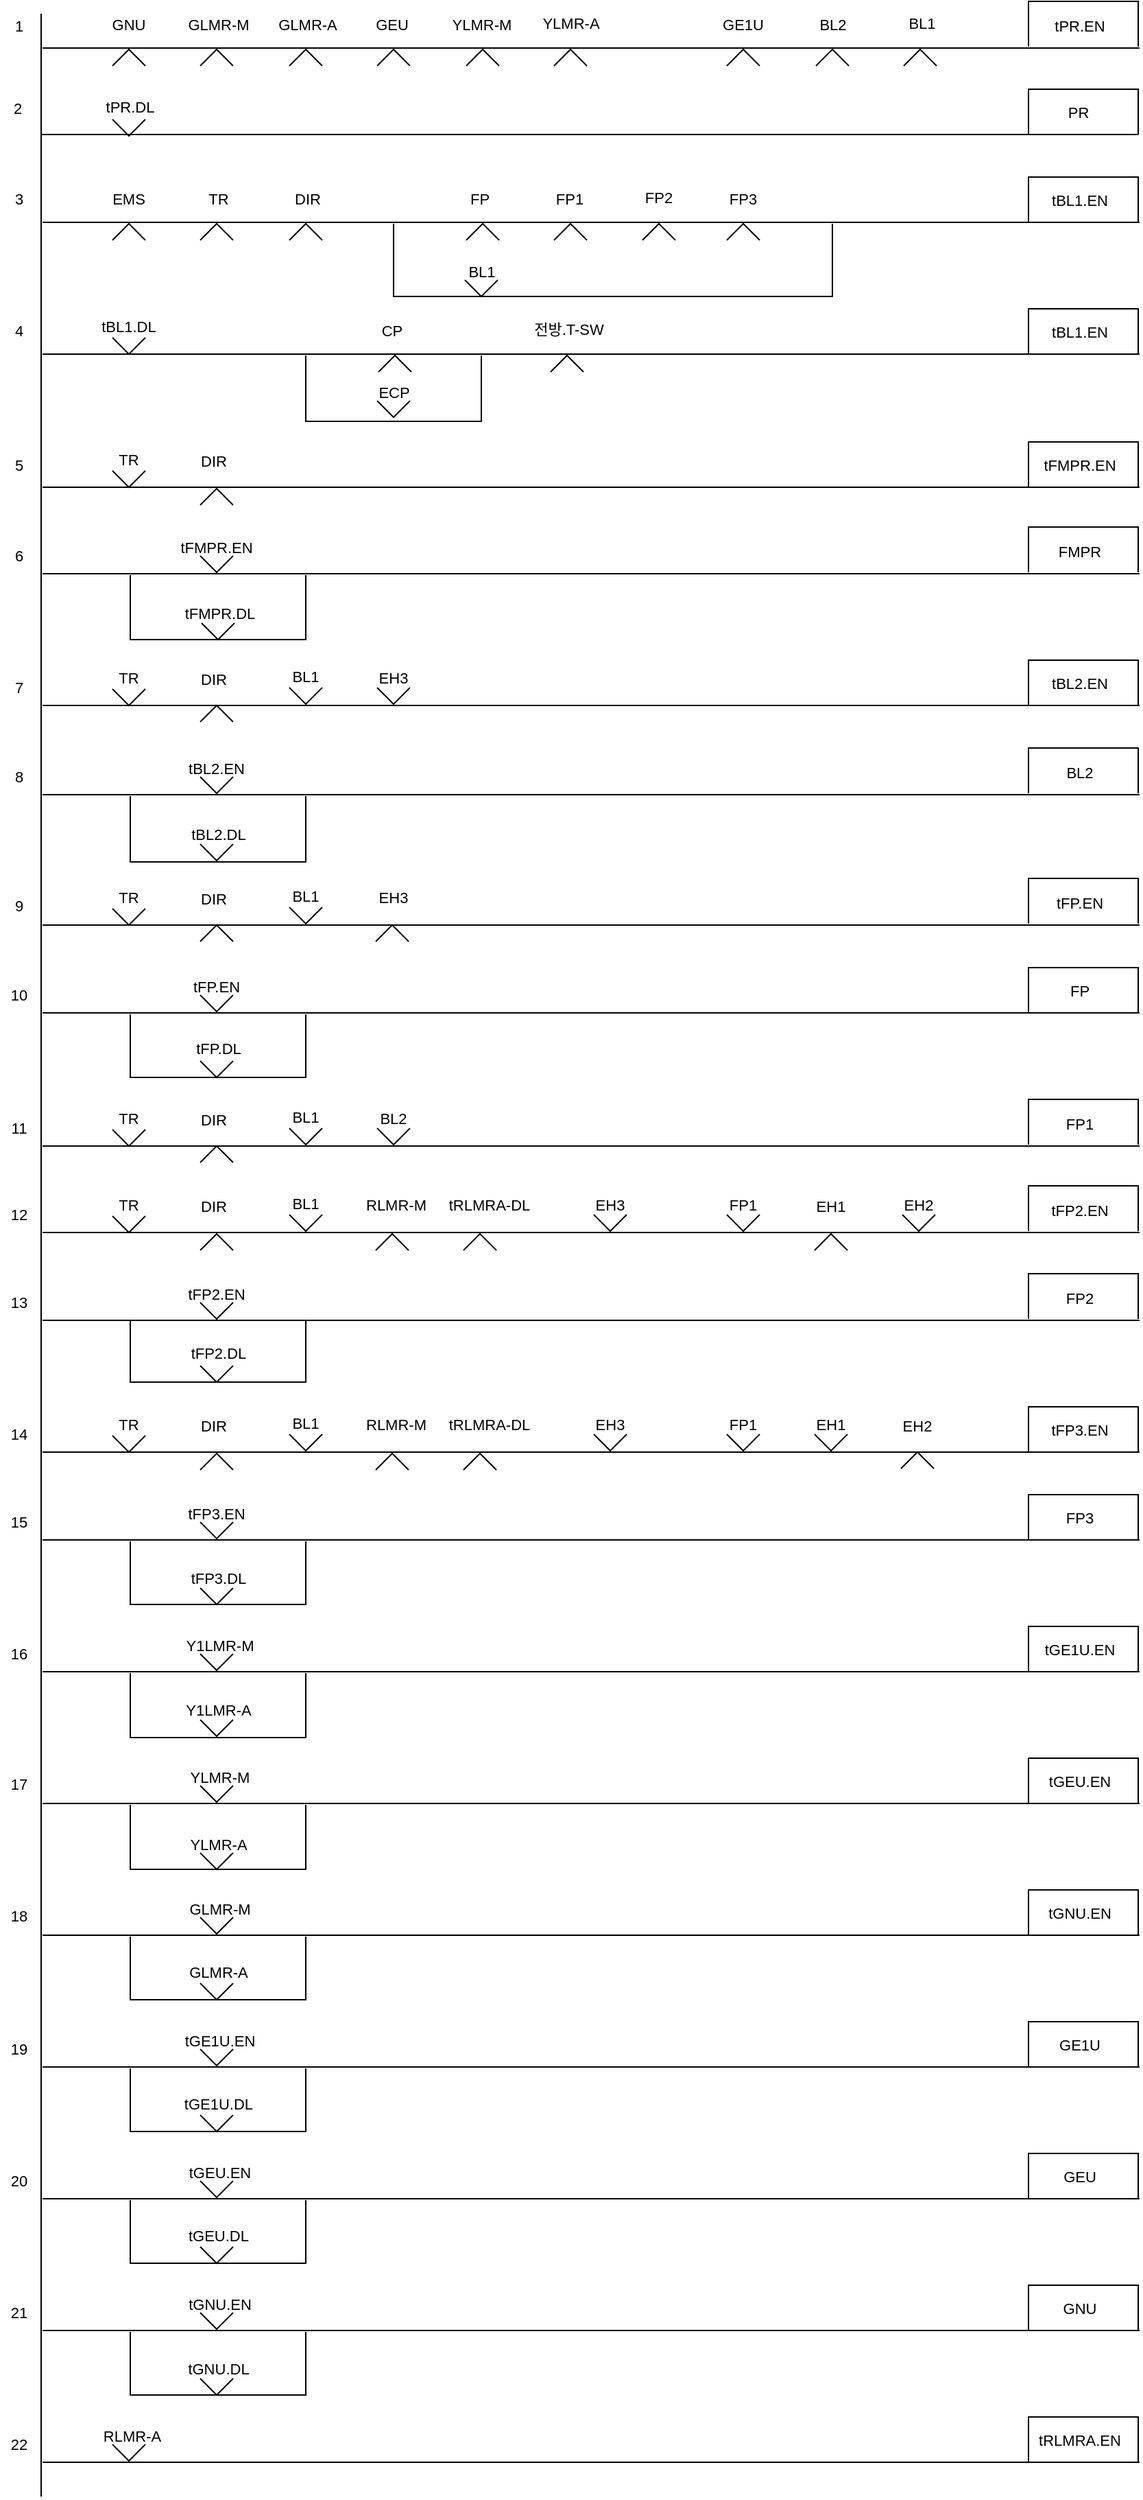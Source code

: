 <mxfile version="20.3.6" type="github">
  <diagram id="kgpKYQtTHZ0yAKxKKP6v" name="제어로직">
    <mxGraphModel dx="1727" dy="1116" grid="1" gridSize="8" guides="1" tooltips="1" connect="1" arrows="1" fold="1" page="1" pageScale="1" pageWidth="850" pageHeight="1100" math="0" shadow="0">
      <root>
        <mxCell id="0" />
        <mxCell id="1" parent="0" />
        <mxCell id="gUSq3eRbtcJCQc7t1ovm-4" value="" style="endArrow=none;html=1;rounded=0;" parent="1" edge="1">
          <mxGeometry width="50" height="50" relative="1" as="geometry">
            <mxPoint x="32" y="64" as="sourcePoint" />
            <mxPoint x="832" y="64" as="targetPoint" />
          </mxGeometry>
        </mxCell>
        <mxCell id="gUSq3eRbtcJCQc7t1ovm-8" value="GNU" style="text;html=1;strokeColor=none;fillColor=none;align=center;verticalAlign=middle;whiteSpace=wrap;rounded=0;fontFamily=Helvetica;fontSize=11;fontColor=default;" parent="1" vertex="1">
          <mxGeometry x="75" y="37" width="40" height="20" as="geometry" />
        </mxCell>
        <mxCell id="gUSq3eRbtcJCQc7t1ovm-10" value="" style="endArrow=none;html=1;rounded=0;labelBackgroundColor=default;fontFamily=Helvetica;fontSize=11;fontColor=default;startSize=3;endSize=3;sourcePerimeterSpacing=0;strokeColor=default;shape=connector;jumpStyle=none;jumpSize=6;" parent="1" edge="1">
          <mxGeometry width="50" height="50" relative="1" as="geometry">
            <mxPoint x="751" y="63" as="sourcePoint" />
            <mxPoint x="831" y="63" as="targetPoint" />
            <Array as="points">
              <mxPoint x="751" y="48" />
              <mxPoint x="751" y="30" />
              <mxPoint x="791" y="30" />
              <mxPoint x="831" y="30" />
            </Array>
          </mxGeometry>
        </mxCell>
        <mxCell id="8xq6pTCcTXYKqQCNeDjy-1" value="" style="endArrow=none;html=1;rounded=0;" parent="1" edge="1">
          <mxGeometry width="50" height="50" relative="1" as="geometry">
            <mxPoint x="31" y="1848" as="sourcePoint" />
            <mxPoint x="31" y="39" as="targetPoint" />
          </mxGeometry>
        </mxCell>
        <mxCell id="8xq6pTCcTXYKqQCNeDjy-4" value="" style="verticalLabelPosition=bottom;html=1;verticalAlign=top;align=center;shape=mxgraph.floorplan.windowBow;strokeWidth=1;direction=west;" parent="1" vertex="1">
          <mxGeometry x="83" y="47" width="24" height="48" as="geometry" />
        </mxCell>
        <mxCell id="8xq6pTCcTXYKqQCNeDjy-6" value="GLMR-M" style="text;html=1;strokeColor=none;fillColor=none;align=center;verticalAlign=middle;whiteSpace=wrap;rounded=0;fontFamily=Helvetica;fontSize=11;fontColor=default;" parent="1" vertex="1">
          <mxGeometry x="137" y="37" width="47" height="20" as="geometry" />
        </mxCell>
        <mxCell id="8xq6pTCcTXYKqQCNeDjy-7" value="" style="verticalLabelPosition=bottom;html=1;verticalAlign=top;align=center;shape=mxgraph.floorplan.windowBow;strokeWidth=1;direction=west;" parent="1" vertex="1">
          <mxGeometry x="147" y="47" width="24" height="48" as="geometry" />
        </mxCell>
        <mxCell id="8xq6pTCcTXYKqQCNeDjy-8" value="" style="verticalLabelPosition=bottom;html=1;verticalAlign=top;align=center;shape=mxgraph.floorplan.windowBow;strokeWidth=1;direction=west;" parent="1" vertex="1">
          <mxGeometry x="212" y="47" width="24" height="48" as="geometry" />
        </mxCell>
        <mxCell id="8xq6pTCcTXYKqQCNeDjy-9" value="" style="verticalLabelPosition=bottom;html=1;verticalAlign=top;align=center;shape=mxgraph.floorplan.windowBow;strokeWidth=1;direction=west;" parent="1" vertex="1">
          <mxGeometry x="276" y="47" width="24" height="48" as="geometry" />
        </mxCell>
        <mxCell id="8xq6pTCcTXYKqQCNeDjy-10" value="" style="verticalLabelPosition=bottom;html=1;verticalAlign=top;align=center;shape=mxgraph.floorplan.windowBow;strokeWidth=1;direction=west;" parent="1" vertex="1">
          <mxGeometry x="341" y="47" width="24" height="48" as="geometry" />
        </mxCell>
        <mxCell id="8xq6pTCcTXYKqQCNeDjy-11" value="" style="verticalLabelPosition=bottom;html=1;verticalAlign=top;align=center;shape=mxgraph.floorplan.windowBow;strokeWidth=1;direction=west;" parent="1" vertex="1">
          <mxGeometry x="405" y="47" width="24" height="48" as="geometry" />
        </mxCell>
        <mxCell id="8xq6pTCcTXYKqQCNeDjy-12" value="" style="verticalLabelPosition=bottom;html=1;verticalAlign=top;align=center;shape=mxgraph.floorplan.windowBow;strokeWidth=1;direction=west;" parent="1" vertex="1">
          <mxGeometry x="531" y="47" width="24" height="48" as="geometry" />
        </mxCell>
        <mxCell id="8xq6pTCcTXYKqQCNeDjy-13" value="" style="verticalLabelPosition=bottom;html=1;verticalAlign=top;align=center;shape=mxgraph.floorplan.windowBow;strokeWidth=1;direction=west;" parent="1" vertex="1">
          <mxGeometry x="596" y="47" width="24" height="48" as="geometry" />
        </mxCell>
        <mxCell id="8xq6pTCcTXYKqQCNeDjy-14" value="" style="verticalLabelPosition=bottom;html=1;verticalAlign=top;align=center;shape=mxgraph.floorplan.windowBow;strokeWidth=1;direction=west;" parent="1" vertex="1">
          <mxGeometry x="660" y="47" width="24" height="48" as="geometry" />
        </mxCell>
        <mxCell id="8xq6pTCcTXYKqQCNeDjy-15" value="GLMR-A" style="text;html=1;strokeColor=none;fillColor=none;align=center;verticalAlign=middle;whiteSpace=wrap;rounded=0;fontFamily=Helvetica;fontSize=11;fontColor=default;" parent="1" vertex="1">
          <mxGeometry x="202" y="37" width="47" height="20" as="geometry" />
        </mxCell>
        <mxCell id="8xq6pTCcTXYKqQCNeDjy-16" value="GEU" style="text;html=1;strokeColor=none;fillColor=none;align=center;verticalAlign=middle;whiteSpace=wrap;rounded=0;fontFamily=Helvetica;fontSize=11;fontColor=default;" parent="1" vertex="1">
          <mxGeometry x="267" y="37" width="40" height="20" as="geometry" />
        </mxCell>
        <mxCell id="8xq6pTCcTXYKqQCNeDjy-17" value="YLMR-M" style="text;html=1;strokeColor=none;fillColor=none;align=center;verticalAlign=middle;whiteSpace=wrap;rounded=0;fontFamily=Helvetica;fontSize=11;fontColor=default;" parent="1" vertex="1">
          <mxGeometry x="329" y="37" width="47" height="20" as="geometry" />
        </mxCell>
        <mxCell id="8xq6pTCcTXYKqQCNeDjy-18" value="YLMR-A" style="text;html=1;strokeColor=none;fillColor=none;align=center;verticalAlign=middle;whiteSpace=wrap;rounded=0;fontFamily=Helvetica;fontSize=11;fontColor=default;" parent="1" vertex="1">
          <mxGeometry x="394" y="36" width="47" height="20" as="geometry" />
        </mxCell>
        <mxCell id="8xq6pTCcTXYKqQCNeDjy-19" value="GE1U" style="text;html=1;strokeColor=none;fillColor=none;align=center;verticalAlign=middle;whiteSpace=wrap;rounded=0;fontFamily=Helvetica;fontSize=11;fontColor=default;" parent="1" vertex="1">
          <mxGeometry x="523" y="37" width="40" height="20" as="geometry" />
        </mxCell>
        <mxCell id="8xq6pTCcTXYKqQCNeDjy-20" value="BL2" style="text;html=1;strokeColor=none;fillColor=none;align=center;verticalAlign=middle;whiteSpace=wrap;rounded=0;fontFamily=Helvetica;fontSize=11;fontColor=default;" parent="1" vertex="1">
          <mxGeometry x="585" y="37" width="47" height="20" as="geometry" />
        </mxCell>
        <mxCell id="8xq6pTCcTXYKqQCNeDjy-21" value="BL1" style="text;html=1;strokeColor=none;fillColor=none;align=center;verticalAlign=middle;whiteSpace=wrap;rounded=0;fontFamily=Helvetica;fontSize=11;fontColor=default;" parent="1" vertex="1">
          <mxGeometry x="650" y="36" width="47" height="20" as="geometry" />
        </mxCell>
        <mxCell id="8xq6pTCcTXYKqQCNeDjy-23" value="tPR.EN" style="text;html=1;strokeColor=none;fillColor=none;align=center;verticalAlign=middle;whiteSpace=wrap;rounded=0;fontFamily=Helvetica;fontSize=11;fontColor=default;" parent="1" vertex="1">
          <mxGeometry x="765" y="38" width="47" height="20" as="geometry" />
        </mxCell>
        <mxCell id="8xq6pTCcTXYKqQCNeDjy-24" value="" style="endArrow=none;html=1;rounded=0;" parent="1" edge="1">
          <mxGeometry width="50" height="50" relative="1" as="geometry">
            <mxPoint x="31" y="127" as="sourcePoint" />
            <mxPoint x="831" y="127" as="targetPoint" />
          </mxGeometry>
        </mxCell>
        <mxCell id="8xq6pTCcTXYKqQCNeDjy-25" value="tPR.DL" style="text;html=1;strokeColor=none;fillColor=none;align=center;verticalAlign=middle;whiteSpace=wrap;rounded=0;fontFamily=Helvetica;fontSize=11;fontColor=default;" parent="1" vertex="1">
          <mxGeometry x="76" y="97" width="40" height="20" as="geometry" />
        </mxCell>
        <mxCell id="8xq6pTCcTXYKqQCNeDjy-26" value="" style="endArrow=none;html=1;rounded=0;labelBackgroundColor=default;fontFamily=Helvetica;fontSize=11;fontColor=default;startSize=3;endSize=3;sourcePerimeterSpacing=0;strokeColor=default;shape=connector;jumpStyle=none;jumpSize=6;" parent="1" edge="1">
          <mxGeometry width="50" height="50" relative="1" as="geometry">
            <mxPoint x="751.0" y="127" as="sourcePoint" />
            <mxPoint x="831.0" y="127" as="targetPoint" />
            <Array as="points">
              <mxPoint x="751" y="112" />
              <mxPoint x="751" y="94" />
              <mxPoint x="793" y="94" />
              <mxPoint x="831" y="94" />
            </Array>
          </mxGeometry>
        </mxCell>
        <mxCell id="8xq6pTCcTXYKqQCNeDjy-27" value="" style="verticalLabelPosition=bottom;html=1;verticalAlign=top;align=center;shape=mxgraph.floorplan.windowBow;strokeWidth=1;direction=east;" parent="1" vertex="1">
          <mxGeometry x="83" y="98" width="24" height="48" as="geometry" />
        </mxCell>
        <mxCell id="8xq6pTCcTXYKqQCNeDjy-44" value="PR" style="text;html=1;strokeColor=none;fillColor=none;align=center;verticalAlign=middle;whiteSpace=wrap;rounded=0;fontFamily=Helvetica;fontSize=11;fontColor=default;" parent="1" vertex="1">
          <mxGeometry x="764" y="101" width="47" height="20" as="geometry" />
        </mxCell>
        <mxCell id="8xq6pTCcTXYKqQCNeDjy-46" value="" style="endArrow=none;html=1;rounded=0;" parent="1" edge="1">
          <mxGeometry width="50" height="50" relative="1" as="geometry">
            <mxPoint x="32" y="191" as="sourcePoint" />
            <mxPoint x="832" y="191" as="targetPoint" />
          </mxGeometry>
        </mxCell>
        <mxCell id="8xq6pTCcTXYKqQCNeDjy-47" value="EMS" style="text;html=1;strokeColor=none;fillColor=none;align=center;verticalAlign=middle;whiteSpace=wrap;rounded=0;fontFamily=Helvetica;fontSize=11;fontColor=default;" parent="1" vertex="1">
          <mxGeometry x="75" y="164" width="40" height="20" as="geometry" />
        </mxCell>
        <mxCell id="8xq6pTCcTXYKqQCNeDjy-48" value="" style="endArrow=none;html=1;rounded=0;labelBackgroundColor=default;fontFamily=Helvetica;fontSize=11;fontColor=default;startSize=3;endSize=3;sourcePerimeterSpacing=0;strokeColor=default;shape=connector;jumpStyle=none;jumpSize=6;" parent="1" edge="1">
          <mxGeometry width="50" height="50" relative="1" as="geometry">
            <mxPoint x="751.0" y="191" as="sourcePoint" />
            <mxPoint x="831.0" y="191" as="targetPoint" />
            <Array as="points">
              <mxPoint x="751" y="176" />
              <mxPoint x="751" y="158" />
              <mxPoint x="791" y="158" />
              <mxPoint x="831" y="158" />
            </Array>
          </mxGeometry>
        </mxCell>
        <mxCell id="8xq6pTCcTXYKqQCNeDjy-49" value="" style="verticalLabelPosition=bottom;html=1;verticalAlign=top;align=center;shape=mxgraph.floorplan.windowBow;strokeWidth=1;direction=west;" parent="1" vertex="1">
          <mxGeometry x="83" y="174" width="24" height="48" as="geometry" />
        </mxCell>
        <mxCell id="8xq6pTCcTXYKqQCNeDjy-50" value="TR" style="text;html=1;strokeColor=none;fillColor=none;align=center;verticalAlign=middle;whiteSpace=wrap;rounded=0;fontFamily=Helvetica;fontSize=11;fontColor=default;" parent="1" vertex="1">
          <mxGeometry x="137" y="164" width="47" height="20" as="geometry" />
        </mxCell>
        <mxCell id="8xq6pTCcTXYKqQCNeDjy-51" value="" style="verticalLabelPosition=bottom;html=1;verticalAlign=top;align=center;shape=mxgraph.floorplan.windowBow;strokeWidth=1;direction=west;" parent="1" vertex="1">
          <mxGeometry x="147" y="174" width="24" height="48" as="geometry" />
        </mxCell>
        <mxCell id="8xq6pTCcTXYKqQCNeDjy-52" value="" style="verticalLabelPosition=bottom;html=1;verticalAlign=top;align=center;shape=mxgraph.floorplan.windowBow;strokeWidth=1;direction=west;" parent="1" vertex="1">
          <mxGeometry x="212" y="174" width="24" height="48" as="geometry" />
        </mxCell>
        <mxCell id="8xq6pTCcTXYKqQCNeDjy-53" value="" style="verticalLabelPosition=bottom;html=1;verticalAlign=top;align=center;shape=mxgraph.floorplan.windowBow;strokeWidth=1;direction=west;" parent="1" vertex="1">
          <mxGeometry x="469.5" y="174" width="24" height="48" as="geometry" />
        </mxCell>
        <mxCell id="8xq6pTCcTXYKqQCNeDjy-54" value="" style="verticalLabelPosition=bottom;html=1;verticalAlign=top;align=center;shape=mxgraph.floorplan.windowBow;strokeWidth=1;direction=west;" parent="1" vertex="1">
          <mxGeometry x="341" y="174" width="24" height="48" as="geometry" />
        </mxCell>
        <mxCell id="8xq6pTCcTXYKqQCNeDjy-55" value="" style="verticalLabelPosition=bottom;html=1;verticalAlign=top;align=center;shape=mxgraph.floorplan.windowBow;strokeWidth=1;direction=west;" parent="1" vertex="1">
          <mxGeometry x="405" y="174" width="24" height="48" as="geometry" />
        </mxCell>
        <mxCell id="8xq6pTCcTXYKqQCNeDjy-56" value="" style="verticalLabelPosition=bottom;html=1;verticalAlign=top;align=center;shape=mxgraph.floorplan.windowBow;strokeWidth=1;direction=west;" parent="1" vertex="1">
          <mxGeometry x="531" y="174" width="24" height="48" as="geometry" />
        </mxCell>
        <mxCell id="8xq6pTCcTXYKqQCNeDjy-59" value="DIR" style="text;html=1;strokeColor=none;fillColor=none;align=center;verticalAlign=middle;whiteSpace=wrap;rounded=0;fontFamily=Helvetica;fontSize=11;fontColor=default;" parent="1" vertex="1">
          <mxGeometry x="202" y="164" width="47" height="20" as="geometry" />
        </mxCell>
        <mxCell id="8xq6pTCcTXYKqQCNeDjy-60" value="FP" style="text;html=1;strokeColor=none;fillColor=none;align=center;verticalAlign=middle;whiteSpace=wrap;rounded=0;fontFamily=Helvetica;fontSize=11;fontColor=default;" parent="1" vertex="1">
          <mxGeometry x="331" y="164" width="40" height="20" as="geometry" />
        </mxCell>
        <mxCell id="8xq6pTCcTXYKqQCNeDjy-61" value="FP1" style="text;html=1;strokeColor=none;fillColor=none;align=center;verticalAlign=middle;whiteSpace=wrap;rounded=0;fontFamily=Helvetica;fontSize=11;fontColor=default;" parent="1" vertex="1">
          <mxGeometry x="393" y="164" width="47" height="20" as="geometry" />
        </mxCell>
        <mxCell id="8xq6pTCcTXYKqQCNeDjy-62" value="FP2" style="text;html=1;strokeColor=none;fillColor=none;align=center;verticalAlign=middle;whiteSpace=wrap;rounded=0;fontFamily=Helvetica;fontSize=11;fontColor=default;" parent="1" vertex="1">
          <mxGeometry x="458" y="163" width="47" height="20" as="geometry" />
        </mxCell>
        <mxCell id="8xq6pTCcTXYKqQCNeDjy-63" value="FP3" style="text;html=1;strokeColor=none;fillColor=none;align=center;verticalAlign=middle;whiteSpace=wrap;rounded=0;fontFamily=Helvetica;fontSize=11;fontColor=default;" parent="1" vertex="1">
          <mxGeometry x="523" y="164" width="40" height="20" as="geometry" />
        </mxCell>
        <mxCell id="8xq6pTCcTXYKqQCNeDjy-66" value="tBL1.EN" style="text;html=1;strokeColor=none;fillColor=none;align=center;verticalAlign=middle;whiteSpace=wrap;rounded=0;fontFamily=Helvetica;fontSize=11;fontColor=default;" parent="1" vertex="1">
          <mxGeometry x="765" y="165" width="47" height="20" as="geometry" />
        </mxCell>
        <mxCell id="8xq6pTCcTXYKqQCNeDjy-67" value="" style="endArrow=none;html=1;rounded=0;" parent="1" edge="1">
          <mxGeometry width="50" height="50" relative="1" as="geometry">
            <mxPoint x="288" y="192" as="sourcePoint" />
            <mxPoint x="608" y="192" as="targetPoint" />
            <Array as="points">
              <mxPoint x="288" y="245" />
              <mxPoint x="608" y="245" />
            </Array>
          </mxGeometry>
        </mxCell>
        <mxCell id="8xq6pTCcTXYKqQCNeDjy-68" value="" style="verticalLabelPosition=bottom;html=1;verticalAlign=top;align=center;shape=mxgraph.floorplan.windowBow;strokeWidth=1;direction=east;" parent="1" vertex="1">
          <mxGeometry x="340" y="215" width="24" height="48" as="geometry" />
        </mxCell>
        <mxCell id="8xq6pTCcTXYKqQCNeDjy-69" value="BL1" style="text;html=1;strokeColor=none;fillColor=none;align=center;verticalAlign=middle;whiteSpace=wrap;rounded=0;fontFamily=Helvetica;fontSize=11;fontColor=default;" parent="1" vertex="1">
          <mxGeometry x="329" y="217" width="47" height="20" as="geometry" />
        </mxCell>
        <mxCell id="8xq6pTCcTXYKqQCNeDjy-70" value="" style="endArrow=none;html=1;rounded=0;" parent="1" edge="1">
          <mxGeometry width="50" height="50" relative="1" as="geometry">
            <mxPoint x="32" y="287" as="sourcePoint" />
            <mxPoint x="832" y="287" as="targetPoint" />
          </mxGeometry>
        </mxCell>
        <mxCell id="8xq6pTCcTXYKqQCNeDjy-71" value="tBL1.DL" style="text;html=1;strokeColor=none;fillColor=none;align=center;verticalAlign=middle;whiteSpace=wrap;rounded=0;fontFamily=Helvetica;fontSize=11;fontColor=default;" parent="1" vertex="1">
          <mxGeometry x="75" y="257" width="40" height="20" as="geometry" />
        </mxCell>
        <mxCell id="8xq6pTCcTXYKqQCNeDjy-72" value="" style="endArrow=none;html=1;rounded=0;labelBackgroundColor=default;fontFamily=Helvetica;fontSize=11;fontColor=default;startSize=3;endSize=3;sourcePerimeterSpacing=0;strokeColor=default;shape=connector;jumpStyle=none;jumpSize=6;" parent="1" edge="1">
          <mxGeometry width="50" height="50" relative="1" as="geometry">
            <mxPoint x="751.0" y="287" as="sourcePoint" />
            <mxPoint x="831.0" y="287" as="targetPoint" />
            <Array as="points">
              <mxPoint x="751" y="272" />
              <mxPoint x="751" y="254" />
              <mxPoint x="791" y="254" />
              <mxPoint x="831" y="254" />
            </Array>
          </mxGeometry>
        </mxCell>
        <mxCell id="8xq6pTCcTXYKqQCNeDjy-73" value="" style="verticalLabelPosition=bottom;html=1;verticalAlign=top;align=center;shape=mxgraph.floorplan.windowBow;strokeWidth=1;direction=east;" parent="1" vertex="1">
          <mxGeometry x="83" y="257" width="24" height="48" as="geometry" />
        </mxCell>
        <mxCell id="8xq6pTCcTXYKqQCNeDjy-77" value="" style="verticalLabelPosition=bottom;html=1;verticalAlign=top;align=center;shape=mxgraph.floorplan.windowBow;strokeWidth=1;direction=west;" parent="1" vertex="1">
          <mxGeometry x="402.5" y="270" width="24" height="48" as="geometry" />
        </mxCell>
        <mxCell id="8xq6pTCcTXYKqQCNeDjy-78" value="" style="verticalLabelPosition=bottom;html=1;verticalAlign=top;align=center;shape=mxgraph.floorplan.windowBow;strokeWidth=1;direction=west;" parent="1" vertex="1">
          <mxGeometry x="277" y="270" width="24" height="48" as="geometry" />
        </mxCell>
        <mxCell id="8xq6pTCcTXYKqQCNeDjy-82" value="CP" style="text;html=1;strokeColor=none;fillColor=none;align=center;verticalAlign=middle;whiteSpace=wrap;rounded=0;fontFamily=Helvetica;fontSize=11;fontColor=default;" parent="1" vertex="1">
          <mxGeometry x="267" y="260" width="40" height="20" as="geometry" />
        </mxCell>
        <mxCell id="8xq6pTCcTXYKqQCNeDjy-84" value="전방.T-SW" style="text;html=1;strokeColor=none;fillColor=none;align=center;verticalAlign=middle;whiteSpace=wrap;rounded=0;fontFamily=Helvetica;fontSize=11;fontColor=default;" parent="1" vertex="1">
          <mxGeometry x="385" y="259" width="62" height="20" as="geometry" />
        </mxCell>
        <mxCell id="8xq6pTCcTXYKqQCNeDjy-86" value="tBL1.EN" style="text;html=1;strokeColor=none;fillColor=none;align=center;verticalAlign=middle;whiteSpace=wrap;rounded=0;fontFamily=Helvetica;fontSize=11;fontColor=default;" parent="1" vertex="1">
          <mxGeometry x="765" y="261" width="47" height="20" as="geometry" />
        </mxCell>
        <mxCell id="8xq6pTCcTXYKqQCNeDjy-87" value="" style="endArrow=none;html=1;rounded=0;" parent="1" edge="1">
          <mxGeometry width="50" height="50" relative="1" as="geometry">
            <mxPoint x="224" y="288" as="sourcePoint" />
            <mxPoint x="352" y="288" as="targetPoint" />
            <Array as="points">
              <mxPoint x="224" y="336" />
              <mxPoint x="352" y="336" />
            </Array>
          </mxGeometry>
        </mxCell>
        <mxCell id="8xq6pTCcTXYKqQCNeDjy-88" value="" style="verticalLabelPosition=bottom;html=1;verticalAlign=top;align=center;shape=mxgraph.floorplan.windowBow;strokeWidth=1;direction=east;" parent="1" vertex="1">
          <mxGeometry x="276" y="303" width="24" height="48" as="geometry" />
        </mxCell>
        <mxCell id="8xq6pTCcTXYKqQCNeDjy-89" value="ECP" style="text;html=1;strokeColor=none;fillColor=none;align=center;verticalAlign=middle;whiteSpace=wrap;rounded=0;fontFamily=Helvetica;fontSize=11;fontColor=default;" parent="1" vertex="1">
          <mxGeometry x="265" y="305" width="47" height="20" as="geometry" />
        </mxCell>
        <mxCell id="8xq6pTCcTXYKqQCNeDjy-91" value="" style="endArrow=none;html=1;rounded=0;" parent="1" edge="1">
          <mxGeometry width="50" height="50" relative="1" as="geometry">
            <mxPoint x="32" y="384.0" as="sourcePoint" />
            <mxPoint x="832" y="384.0" as="targetPoint" />
          </mxGeometry>
        </mxCell>
        <mxCell id="8xq6pTCcTXYKqQCNeDjy-92" value="TR" style="text;html=1;strokeColor=none;fillColor=none;align=center;verticalAlign=middle;whiteSpace=wrap;rounded=0;fontFamily=Helvetica;fontSize=11;fontColor=default;" parent="1" vertex="1">
          <mxGeometry x="75" y="354" width="40" height="20" as="geometry" />
        </mxCell>
        <mxCell id="8xq6pTCcTXYKqQCNeDjy-93" value="" style="endArrow=none;html=1;rounded=0;labelBackgroundColor=default;fontFamily=Helvetica;fontSize=11;fontColor=default;startSize=3;endSize=3;sourcePerimeterSpacing=0;strokeColor=default;shape=connector;jumpStyle=none;jumpSize=6;" parent="1" edge="1">
          <mxGeometry width="50" height="50" relative="1" as="geometry">
            <mxPoint x="751.0" y="384.0" as="sourcePoint" />
            <mxPoint x="831.0" y="384.0" as="targetPoint" />
            <Array as="points">
              <mxPoint x="751" y="369" />
              <mxPoint x="751" y="351" />
              <mxPoint x="791" y="351" />
              <mxPoint x="831" y="351" />
            </Array>
          </mxGeometry>
        </mxCell>
        <mxCell id="8xq6pTCcTXYKqQCNeDjy-94" value="" style="verticalLabelPosition=bottom;html=1;verticalAlign=top;align=center;shape=mxgraph.floorplan.windowBow;strokeWidth=1;direction=east;" parent="1" vertex="1">
          <mxGeometry x="83" y="354" width="24" height="48" as="geometry" />
        </mxCell>
        <mxCell id="8xq6pTCcTXYKqQCNeDjy-96" value="" style="verticalLabelPosition=bottom;html=1;verticalAlign=top;align=center;shape=mxgraph.floorplan.windowBow;strokeWidth=1;direction=west;" parent="1" vertex="1">
          <mxGeometry x="147" y="367" width="24" height="48" as="geometry" />
        </mxCell>
        <mxCell id="8xq6pTCcTXYKqQCNeDjy-97" value="DIR" style="text;html=1;strokeColor=none;fillColor=none;align=center;verticalAlign=middle;whiteSpace=wrap;rounded=0;fontFamily=Helvetica;fontSize=11;fontColor=default;" parent="1" vertex="1">
          <mxGeometry x="137" y="355" width="40" height="20" as="geometry" />
        </mxCell>
        <mxCell id="8xq6pTCcTXYKqQCNeDjy-99" value="tFMPR.EN" style="text;html=1;strokeColor=none;fillColor=none;align=center;verticalAlign=middle;whiteSpace=wrap;rounded=0;fontFamily=Helvetica;fontSize=11;fontColor=default;" parent="1" vertex="1">
          <mxGeometry x="765" y="358" width="47" height="20" as="geometry" />
        </mxCell>
        <mxCell id="8xq6pTCcTXYKqQCNeDjy-100" value="" style="endArrow=none;html=1;rounded=0;" parent="1" edge="1">
          <mxGeometry width="50" height="50" relative="1" as="geometry">
            <mxPoint x="32" y="447.0" as="sourcePoint" />
            <mxPoint x="832" y="447.0" as="targetPoint" />
          </mxGeometry>
        </mxCell>
        <mxCell id="8xq6pTCcTXYKqQCNeDjy-102" value="" style="endArrow=none;html=1;rounded=0;labelBackgroundColor=default;fontFamily=Helvetica;fontSize=11;fontColor=default;startSize=3;endSize=3;sourcePerimeterSpacing=0;strokeColor=default;shape=connector;jumpStyle=none;jumpSize=6;" parent="1" edge="1">
          <mxGeometry width="50" height="50" relative="1" as="geometry">
            <mxPoint x="751.0" y="446.0" as="sourcePoint" />
            <mxPoint x="831.0" y="446.0" as="targetPoint" />
            <Array as="points">
              <mxPoint x="751" y="431" />
              <mxPoint x="751" y="413" />
              <mxPoint x="791" y="413" />
              <mxPoint x="831" y="413" />
            </Array>
          </mxGeometry>
        </mxCell>
        <mxCell id="8xq6pTCcTXYKqQCNeDjy-106" value="tFMPR.EN" style="text;html=1;strokeColor=none;fillColor=none;align=center;verticalAlign=middle;whiteSpace=wrap;rounded=0;fontFamily=Helvetica;fontSize=11;fontColor=default;" parent="1" vertex="1">
          <mxGeometry x="139" y="418" width="40" height="20" as="geometry" />
        </mxCell>
        <mxCell id="8xq6pTCcTXYKqQCNeDjy-108" value="FMPR" style="text;html=1;strokeColor=none;fillColor=none;align=center;verticalAlign=middle;whiteSpace=wrap;rounded=0;fontFamily=Helvetica;fontSize=11;fontColor=default;" parent="1" vertex="1">
          <mxGeometry x="765" y="421" width="47" height="20" as="geometry" />
        </mxCell>
        <mxCell id="8xq6pTCcTXYKqQCNeDjy-109" value="" style="endArrow=none;html=1;rounded=0;" parent="1" edge="1">
          <mxGeometry width="50" height="50" relative="1" as="geometry">
            <mxPoint x="96" y="448" as="sourcePoint" />
            <mxPoint x="224" y="448" as="targetPoint" />
            <Array as="points">
              <mxPoint x="96" y="495" />
              <mxPoint x="224" y="495" />
            </Array>
          </mxGeometry>
        </mxCell>
        <mxCell id="8xq6pTCcTXYKqQCNeDjy-110" value="tFMPR.DL" style="text;html=1;strokeColor=none;fillColor=none;align=center;verticalAlign=middle;whiteSpace=wrap;rounded=0;fontFamily=Helvetica;fontSize=11;fontColor=default;" parent="1" vertex="1">
          <mxGeometry x="138" y="466" width="47" height="20" as="geometry" />
        </mxCell>
        <mxCell id="8xq6pTCcTXYKqQCNeDjy-111" value="" style="verticalLabelPosition=bottom;html=1;verticalAlign=top;align=center;shape=mxgraph.floorplan.windowBow;strokeWidth=1;direction=east;" parent="1" vertex="1">
          <mxGeometry x="148" y="465" width="24" height="48" as="geometry" />
        </mxCell>
        <mxCell id="8xq6pTCcTXYKqQCNeDjy-112" value="" style="verticalLabelPosition=bottom;html=1;verticalAlign=top;align=center;shape=mxgraph.floorplan.windowBow;strokeWidth=1;direction=east;" parent="1" vertex="1">
          <mxGeometry x="147" y="416" width="24" height="48" as="geometry" />
        </mxCell>
        <mxCell id="8xq6pTCcTXYKqQCNeDjy-113" value="" style="endArrow=none;html=1;rounded=0;" parent="1" edge="1">
          <mxGeometry width="50" height="50" relative="1" as="geometry">
            <mxPoint x="32" y="543" as="sourcePoint" />
            <mxPoint x="832" y="543" as="targetPoint" />
          </mxGeometry>
        </mxCell>
        <mxCell id="8xq6pTCcTXYKqQCNeDjy-114" value="TR" style="text;html=1;strokeColor=none;fillColor=none;align=center;verticalAlign=middle;whiteSpace=wrap;rounded=0;fontFamily=Helvetica;fontSize=11;fontColor=default;" parent="1" vertex="1">
          <mxGeometry x="75" y="513" width="40" height="20" as="geometry" />
        </mxCell>
        <mxCell id="8xq6pTCcTXYKqQCNeDjy-115" value="" style="endArrow=none;html=1;rounded=0;labelBackgroundColor=default;fontFamily=Helvetica;fontSize=11;fontColor=default;startSize=3;endSize=3;sourcePerimeterSpacing=0;strokeColor=default;shape=connector;jumpStyle=none;jumpSize=6;" parent="1" edge="1">
          <mxGeometry width="50" height="50" relative="1" as="geometry">
            <mxPoint x="751.0" y="543" as="sourcePoint" />
            <mxPoint x="831.0" y="543" as="targetPoint" />
            <Array as="points">
              <mxPoint x="751" y="528" />
              <mxPoint x="751" y="510" />
              <mxPoint x="791" y="510" />
              <mxPoint x="831" y="510" />
            </Array>
          </mxGeometry>
        </mxCell>
        <mxCell id="8xq6pTCcTXYKqQCNeDjy-116" value="" style="verticalLabelPosition=bottom;html=1;verticalAlign=top;align=center;shape=mxgraph.floorplan.windowBow;strokeWidth=1;direction=east;" parent="1" vertex="1">
          <mxGeometry x="83" y="513" width="24" height="48" as="geometry" />
        </mxCell>
        <mxCell id="8xq6pTCcTXYKqQCNeDjy-117" value="" style="verticalLabelPosition=bottom;html=1;verticalAlign=top;align=center;shape=mxgraph.floorplan.windowBow;strokeWidth=1;direction=west;" parent="1" vertex="1">
          <mxGeometry x="147" y="525" width="24" height="48" as="geometry" />
        </mxCell>
        <mxCell id="8xq6pTCcTXYKqQCNeDjy-118" value="DIR" style="text;html=1;strokeColor=none;fillColor=none;align=center;verticalAlign=middle;whiteSpace=wrap;rounded=0;fontFamily=Helvetica;fontSize=11;fontColor=default;" parent="1" vertex="1">
          <mxGeometry x="137" y="514" width="40" height="20" as="geometry" />
        </mxCell>
        <mxCell id="8xq6pTCcTXYKqQCNeDjy-119" value="tBL2.EN" style="text;html=1;strokeColor=none;fillColor=none;align=center;verticalAlign=middle;whiteSpace=wrap;rounded=0;fontFamily=Helvetica;fontSize=11;fontColor=default;" parent="1" vertex="1">
          <mxGeometry x="765" y="517" width="47" height="20" as="geometry" />
        </mxCell>
        <mxCell id="8xq6pTCcTXYKqQCNeDjy-120" value="" style="endArrow=none;html=1;rounded=0;" parent="1" edge="1">
          <mxGeometry width="50" height="50" relative="1" as="geometry">
            <mxPoint x="32" y="608" as="sourcePoint" />
            <mxPoint x="832" y="608" as="targetPoint" />
          </mxGeometry>
        </mxCell>
        <mxCell id="8xq6pTCcTXYKqQCNeDjy-121" value="" style="endArrow=none;html=1;rounded=0;labelBackgroundColor=default;fontFamily=Helvetica;fontSize=11;fontColor=default;startSize=3;endSize=3;sourcePerimeterSpacing=0;strokeColor=default;shape=connector;jumpStyle=none;jumpSize=6;" parent="1" edge="1">
          <mxGeometry width="50" height="50" relative="1" as="geometry">
            <mxPoint x="751.0" y="607" as="sourcePoint" />
            <mxPoint x="831.0" y="607" as="targetPoint" />
            <Array as="points">
              <mxPoint x="751" y="592" />
              <mxPoint x="751" y="574" />
              <mxPoint x="791" y="574" />
              <mxPoint x="831" y="574" />
            </Array>
          </mxGeometry>
        </mxCell>
        <mxCell id="8xq6pTCcTXYKqQCNeDjy-122" value="tBL2.EN" style="text;html=1;strokeColor=none;fillColor=none;align=center;verticalAlign=middle;whiteSpace=wrap;rounded=0;fontFamily=Helvetica;fontSize=11;fontColor=default;" parent="1" vertex="1">
          <mxGeometry x="139" y="579" width="40" height="20" as="geometry" />
        </mxCell>
        <mxCell id="8xq6pTCcTXYKqQCNeDjy-123" value="BL2" style="text;html=1;strokeColor=none;fillColor=none;align=center;verticalAlign=middle;whiteSpace=wrap;rounded=0;fontFamily=Helvetica;fontSize=11;fontColor=default;" parent="1" vertex="1">
          <mxGeometry x="765" y="582" width="47" height="20" as="geometry" />
        </mxCell>
        <mxCell id="8xq6pTCcTXYKqQCNeDjy-124" value="" style="endArrow=none;html=1;rounded=0;" parent="1" edge="1">
          <mxGeometry width="50" height="50" relative="1" as="geometry">
            <mxPoint x="96" y="609" as="sourcePoint" />
            <mxPoint x="224" y="609" as="targetPoint" />
            <Array as="points">
              <mxPoint x="96" y="657" />
              <mxPoint x="224" y="657" />
            </Array>
          </mxGeometry>
        </mxCell>
        <mxCell id="8xq6pTCcTXYKqQCNeDjy-125" value="tBL2.DL" style="text;html=1;strokeColor=none;fillColor=none;align=center;verticalAlign=middle;whiteSpace=wrap;rounded=0;fontFamily=Helvetica;fontSize=11;fontColor=default;" parent="1" vertex="1">
          <mxGeometry x="137" y="627" width="47" height="20" as="geometry" />
        </mxCell>
        <mxCell id="8xq6pTCcTXYKqQCNeDjy-126" value="" style="verticalLabelPosition=bottom;html=1;verticalAlign=top;align=center;shape=mxgraph.floorplan.windowBow;strokeWidth=1;direction=east;" parent="1" vertex="1">
          <mxGeometry x="147" y="626" width="24" height="48" as="geometry" />
        </mxCell>
        <mxCell id="8xq6pTCcTXYKqQCNeDjy-127" value="" style="verticalLabelPosition=bottom;html=1;verticalAlign=top;align=center;shape=mxgraph.floorplan.windowBow;strokeWidth=1;direction=east;" parent="1" vertex="1">
          <mxGeometry x="147" y="577" width="24" height="48" as="geometry" />
        </mxCell>
        <mxCell id="8xq6pTCcTXYKqQCNeDjy-128" value="BL1" style="text;html=1;strokeColor=none;fillColor=none;align=center;verticalAlign=middle;whiteSpace=wrap;rounded=0;fontFamily=Helvetica;fontSize=11;fontColor=default;" parent="1" vertex="1">
          <mxGeometry x="204" y="512" width="40" height="20" as="geometry" />
        </mxCell>
        <mxCell id="8xq6pTCcTXYKqQCNeDjy-129" value="" style="verticalLabelPosition=bottom;html=1;verticalAlign=top;align=center;shape=mxgraph.floorplan.windowBow;strokeWidth=1;direction=east;" parent="1" vertex="1">
          <mxGeometry x="212" y="512" width="24" height="48" as="geometry" />
        </mxCell>
        <mxCell id="8xq6pTCcTXYKqQCNeDjy-130" value="EH3" style="text;html=1;strokeColor=none;fillColor=none;align=center;verticalAlign=middle;whiteSpace=wrap;rounded=0;fontFamily=Helvetica;fontSize=11;fontColor=default;" parent="1" vertex="1">
          <mxGeometry x="268" y="513" width="40" height="20" as="geometry" />
        </mxCell>
        <mxCell id="8xq6pTCcTXYKqQCNeDjy-131" value="" style="verticalLabelPosition=bottom;html=1;verticalAlign=top;align=center;shape=mxgraph.floorplan.windowBow;strokeWidth=1;direction=east;" parent="1" vertex="1">
          <mxGeometry x="276" y="512" width="24" height="48" as="geometry" />
        </mxCell>
        <mxCell id="8xq6pTCcTXYKqQCNeDjy-132" value="" style="endArrow=none;html=1;rounded=0;" parent="1" edge="1">
          <mxGeometry width="50" height="50" relative="1" as="geometry">
            <mxPoint x="32.0" y="703" as="sourcePoint" />
            <mxPoint x="832" y="703" as="targetPoint" />
          </mxGeometry>
        </mxCell>
        <mxCell id="8xq6pTCcTXYKqQCNeDjy-133" value="TR" style="text;html=1;strokeColor=none;fillColor=none;align=center;verticalAlign=middle;whiteSpace=wrap;rounded=0;fontFamily=Helvetica;fontSize=11;fontColor=default;" parent="1" vertex="1">
          <mxGeometry x="75" y="673" width="40" height="20" as="geometry" />
        </mxCell>
        <mxCell id="8xq6pTCcTXYKqQCNeDjy-134" value="" style="endArrow=none;html=1;rounded=0;labelBackgroundColor=default;fontFamily=Helvetica;fontSize=11;fontColor=default;startSize=3;endSize=3;sourcePerimeterSpacing=0;strokeColor=default;shape=connector;jumpStyle=none;jumpSize=6;" parent="1" edge="1">
          <mxGeometry width="50" height="50" relative="1" as="geometry">
            <mxPoint x="751" y="702" as="sourcePoint" />
            <mxPoint x="831" y="702" as="targetPoint" />
            <Array as="points">
              <mxPoint x="751" y="687" />
              <mxPoint x="751" y="669" />
              <mxPoint x="791" y="669" />
              <mxPoint x="831" y="669" />
            </Array>
          </mxGeometry>
        </mxCell>
        <mxCell id="8xq6pTCcTXYKqQCNeDjy-135" value="" style="verticalLabelPosition=bottom;html=1;verticalAlign=top;align=center;shape=mxgraph.floorplan.windowBow;strokeWidth=1;direction=east;" parent="1" vertex="1">
          <mxGeometry x="83" y="673" width="24" height="48" as="geometry" />
        </mxCell>
        <mxCell id="8xq6pTCcTXYKqQCNeDjy-136" value="" style="verticalLabelPosition=bottom;html=1;verticalAlign=top;align=center;shape=mxgraph.floorplan.windowBow;strokeWidth=1;direction=west;" parent="1" vertex="1">
          <mxGeometry x="147" y="685" width="24" height="48" as="geometry" />
        </mxCell>
        <mxCell id="8xq6pTCcTXYKqQCNeDjy-137" value="DIR" style="text;html=1;strokeColor=none;fillColor=none;align=center;verticalAlign=middle;whiteSpace=wrap;rounded=0;fontFamily=Helvetica;fontSize=11;fontColor=default;" parent="1" vertex="1">
          <mxGeometry x="137" y="674" width="40" height="20" as="geometry" />
        </mxCell>
        <mxCell id="8xq6pTCcTXYKqQCNeDjy-138" value="tFP.EN" style="text;html=1;strokeColor=none;fillColor=none;align=center;verticalAlign=middle;whiteSpace=wrap;rounded=0;fontFamily=Helvetica;fontSize=11;fontColor=default;" parent="1" vertex="1">
          <mxGeometry x="765" y="677" width="47" height="20" as="geometry" />
        </mxCell>
        <mxCell id="8xq6pTCcTXYKqQCNeDjy-139" value="" style="endArrow=none;html=1;rounded=0;" parent="1" edge="1">
          <mxGeometry width="50" height="50" relative="1" as="geometry">
            <mxPoint x="32.0" y="767" as="sourcePoint" />
            <mxPoint x="832" y="767" as="targetPoint" />
          </mxGeometry>
        </mxCell>
        <mxCell id="8xq6pTCcTXYKqQCNeDjy-140" value="" style="endArrow=none;html=1;rounded=0;labelBackgroundColor=default;fontFamily=Helvetica;fontSize=11;fontColor=default;startSize=3;endSize=3;sourcePerimeterSpacing=0;strokeColor=default;shape=connector;jumpStyle=none;jumpSize=6;" parent="1" edge="1">
          <mxGeometry width="50" height="50" relative="1" as="geometry">
            <mxPoint x="751" y="767.0" as="sourcePoint" />
            <mxPoint x="831" y="767.0" as="targetPoint" />
            <Array as="points">
              <mxPoint x="751" y="752" />
              <mxPoint x="751" y="734" />
              <mxPoint x="791" y="734" />
              <mxPoint x="831" y="734" />
            </Array>
          </mxGeometry>
        </mxCell>
        <mxCell id="8xq6pTCcTXYKqQCNeDjy-141" value="tFP.EN" style="text;html=1;strokeColor=none;fillColor=none;align=center;verticalAlign=middle;whiteSpace=wrap;rounded=0;fontFamily=Helvetica;fontSize=11;fontColor=default;" parent="1" vertex="1">
          <mxGeometry x="139" y="738" width="40" height="20" as="geometry" />
        </mxCell>
        <mxCell id="8xq6pTCcTXYKqQCNeDjy-142" value="FP" style="text;html=1;strokeColor=none;fillColor=none;align=center;verticalAlign=middle;whiteSpace=wrap;rounded=0;fontFamily=Helvetica;fontSize=11;fontColor=default;" parent="1" vertex="1">
          <mxGeometry x="765" y="741" width="47" height="20" as="geometry" />
        </mxCell>
        <mxCell id="8xq6pTCcTXYKqQCNeDjy-143" value="" style="endArrow=none;html=1;rounded=0;" parent="1" edge="1">
          <mxGeometry width="50" height="50" relative="1" as="geometry">
            <mxPoint x="96" y="768" as="sourcePoint" />
            <mxPoint x="224" y="768" as="targetPoint" />
            <Array as="points">
              <mxPoint x="96" y="814" />
              <mxPoint x="224" y="814" />
            </Array>
          </mxGeometry>
        </mxCell>
        <mxCell id="8xq6pTCcTXYKqQCNeDjy-144" value="tFP.DL" style="text;html=1;strokeColor=none;fillColor=none;align=center;verticalAlign=middle;whiteSpace=wrap;rounded=0;fontFamily=Helvetica;fontSize=11;fontColor=default;" parent="1" vertex="1">
          <mxGeometry x="137" y="783" width="47" height="20" as="geometry" />
        </mxCell>
        <mxCell id="8xq6pTCcTXYKqQCNeDjy-145" value="" style="verticalLabelPosition=bottom;html=1;verticalAlign=top;align=center;shape=mxgraph.floorplan.windowBow;strokeWidth=1;direction=east;" parent="1" vertex="1">
          <mxGeometry x="147" y="784" width="24" height="48" as="geometry" />
        </mxCell>
        <mxCell id="8xq6pTCcTXYKqQCNeDjy-146" value="" style="verticalLabelPosition=bottom;html=1;verticalAlign=top;align=center;shape=mxgraph.floorplan.windowBow;strokeWidth=1;direction=east;" parent="1" vertex="1">
          <mxGeometry x="147" y="736" width="24" height="48" as="geometry" />
        </mxCell>
        <mxCell id="8xq6pTCcTXYKqQCNeDjy-147" value="BL1" style="text;html=1;strokeColor=none;fillColor=none;align=center;verticalAlign=middle;whiteSpace=wrap;rounded=0;fontFamily=Helvetica;fontSize=11;fontColor=default;" parent="1" vertex="1">
          <mxGeometry x="204" y="672" width="40" height="20" as="geometry" />
        </mxCell>
        <mxCell id="8xq6pTCcTXYKqQCNeDjy-148" value="" style="verticalLabelPosition=bottom;html=1;verticalAlign=top;align=center;shape=mxgraph.floorplan.windowBow;strokeWidth=1;direction=east;" parent="1" vertex="1">
          <mxGeometry x="212" y="672" width="24" height="48" as="geometry" />
        </mxCell>
        <mxCell id="8xq6pTCcTXYKqQCNeDjy-149" value="EH3" style="text;html=1;strokeColor=none;fillColor=none;align=center;verticalAlign=middle;whiteSpace=wrap;rounded=0;fontFamily=Helvetica;fontSize=11;fontColor=default;" parent="1" vertex="1">
          <mxGeometry x="268" y="673" width="40" height="20" as="geometry" />
        </mxCell>
        <mxCell id="8xq6pTCcTXYKqQCNeDjy-150" value="" style="verticalLabelPosition=bottom;html=1;verticalAlign=top;align=center;shape=mxgraph.floorplan.windowBow;strokeWidth=1;direction=west;" parent="1" vertex="1">
          <mxGeometry x="275" y="685" width="24" height="48" as="geometry" />
        </mxCell>
        <mxCell id="8xq6pTCcTXYKqQCNeDjy-151" value="" style="endArrow=none;html=1;rounded=0;" parent="1" edge="1">
          <mxGeometry width="50" height="50" relative="1" as="geometry">
            <mxPoint x="32.0" y="864" as="sourcePoint" />
            <mxPoint x="832" y="864" as="targetPoint" />
          </mxGeometry>
        </mxCell>
        <mxCell id="8xq6pTCcTXYKqQCNeDjy-152" value="TR" style="text;html=1;strokeColor=none;fillColor=none;align=center;verticalAlign=middle;whiteSpace=wrap;rounded=0;fontFamily=Helvetica;fontSize=11;fontColor=default;" parent="1" vertex="1">
          <mxGeometry x="75" y="834" width="40" height="20" as="geometry" />
        </mxCell>
        <mxCell id="8xq6pTCcTXYKqQCNeDjy-153" value="" style="endArrow=none;html=1;rounded=0;labelBackgroundColor=default;fontFamily=Helvetica;fontSize=11;fontColor=default;startSize=3;endSize=3;sourcePerimeterSpacing=0;strokeColor=default;shape=connector;jumpStyle=none;jumpSize=6;" parent="1" edge="1">
          <mxGeometry width="50" height="50" relative="1" as="geometry">
            <mxPoint x="751" y="863" as="sourcePoint" />
            <mxPoint x="831" y="863" as="targetPoint" />
            <Array as="points">
              <mxPoint x="751" y="848" />
              <mxPoint x="751" y="830" />
              <mxPoint x="791" y="830" />
              <mxPoint x="831" y="830" />
            </Array>
          </mxGeometry>
        </mxCell>
        <mxCell id="8xq6pTCcTXYKqQCNeDjy-154" value="" style="verticalLabelPosition=bottom;html=1;verticalAlign=top;align=center;shape=mxgraph.floorplan.windowBow;strokeWidth=1;direction=east;" parent="1" vertex="1">
          <mxGeometry x="83" y="834" width="24" height="48" as="geometry" />
        </mxCell>
        <mxCell id="8xq6pTCcTXYKqQCNeDjy-155" value="DIR" style="text;html=1;strokeColor=none;fillColor=none;align=center;verticalAlign=middle;whiteSpace=wrap;rounded=0;fontFamily=Helvetica;fontSize=11;fontColor=default;" parent="1" vertex="1">
          <mxGeometry x="137" y="835" width="40" height="20" as="geometry" />
        </mxCell>
        <mxCell id="8xq6pTCcTXYKqQCNeDjy-156" value="FP1" style="text;html=1;strokeColor=none;fillColor=none;align=center;verticalAlign=middle;whiteSpace=wrap;rounded=0;fontFamily=Helvetica;fontSize=11;fontColor=default;" parent="1" vertex="1">
          <mxGeometry x="765" y="838" width="47" height="20" as="geometry" />
        </mxCell>
        <mxCell id="8xq6pTCcTXYKqQCNeDjy-157" value="BL1" style="text;html=1;strokeColor=none;fillColor=none;align=center;verticalAlign=middle;whiteSpace=wrap;rounded=0;fontFamily=Helvetica;fontSize=11;fontColor=default;" parent="1" vertex="1">
          <mxGeometry x="204" y="833" width="40" height="20" as="geometry" />
        </mxCell>
        <mxCell id="8xq6pTCcTXYKqQCNeDjy-158" value="" style="verticalLabelPosition=bottom;html=1;verticalAlign=top;align=center;shape=mxgraph.floorplan.windowBow;strokeWidth=1;direction=east;" parent="1" vertex="1">
          <mxGeometry x="212" y="833" width="24" height="48" as="geometry" />
        </mxCell>
        <mxCell id="8xq6pTCcTXYKqQCNeDjy-159" value="BL2" style="text;html=1;strokeColor=none;fillColor=none;align=center;verticalAlign=middle;whiteSpace=wrap;rounded=0;fontFamily=Helvetica;fontSize=11;fontColor=default;" parent="1" vertex="1">
          <mxGeometry x="268" y="834" width="40" height="20" as="geometry" />
        </mxCell>
        <mxCell id="8xq6pTCcTXYKqQCNeDjy-160" value="" style="verticalLabelPosition=bottom;html=1;verticalAlign=top;align=center;shape=mxgraph.floorplan.windowBow;strokeWidth=1;direction=east;" parent="1" vertex="1">
          <mxGeometry x="276" y="833" width="24" height="48" as="geometry" />
        </mxCell>
        <mxCell id="8xq6pTCcTXYKqQCNeDjy-161" value="" style="verticalLabelPosition=bottom;html=1;verticalAlign=top;align=center;shape=mxgraph.floorplan.windowBow;strokeWidth=1;direction=west;" parent="1" vertex="1">
          <mxGeometry x="147" y="846" width="24" height="48" as="geometry" />
        </mxCell>
        <mxCell id="8xq6pTCcTXYKqQCNeDjy-162" value="" style="endArrow=none;html=1;rounded=0;" parent="1" edge="1">
          <mxGeometry width="50" height="50" relative="1" as="geometry">
            <mxPoint x="32.0" y="927" as="sourcePoint" />
            <mxPoint x="832" y="927" as="targetPoint" />
          </mxGeometry>
        </mxCell>
        <mxCell id="8xq6pTCcTXYKqQCNeDjy-163" value="TR" style="text;html=1;strokeColor=none;fillColor=none;align=center;verticalAlign=middle;whiteSpace=wrap;rounded=0;fontFamily=Helvetica;fontSize=11;fontColor=default;" parent="1" vertex="1">
          <mxGeometry x="75" y="897" width="40" height="20" as="geometry" />
        </mxCell>
        <mxCell id="8xq6pTCcTXYKqQCNeDjy-164" value="" style="endArrow=none;html=1;rounded=0;labelBackgroundColor=default;fontFamily=Helvetica;fontSize=11;fontColor=default;startSize=3;endSize=3;sourcePerimeterSpacing=0;strokeColor=default;shape=connector;jumpStyle=none;jumpSize=6;" parent="1" edge="1">
          <mxGeometry width="50" height="50" relative="1" as="geometry">
            <mxPoint x="751" y="926" as="sourcePoint" />
            <mxPoint x="831" y="926" as="targetPoint" />
            <Array as="points">
              <mxPoint x="751" y="911" />
              <mxPoint x="751" y="893" />
              <mxPoint x="791" y="893" />
              <mxPoint x="831" y="893" />
            </Array>
          </mxGeometry>
        </mxCell>
        <mxCell id="8xq6pTCcTXYKqQCNeDjy-165" value="" style="verticalLabelPosition=bottom;html=1;verticalAlign=top;align=center;shape=mxgraph.floorplan.windowBow;strokeWidth=1;direction=east;" parent="1" vertex="1">
          <mxGeometry x="83" y="897" width="24" height="48" as="geometry" />
        </mxCell>
        <mxCell id="8xq6pTCcTXYKqQCNeDjy-166" value="" style="verticalLabelPosition=bottom;html=1;verticalAlign=top;align=center;shape=mxgraph.floorplan.windowBow;strokeWidth=1;direction=west;" parent="1" vertex="1">
          <mxGeometry x="147" y="910" width="24" height="48" as="geometry" />
        </mxCell>
        <mxCell id="8xq6pTCcTXYKqQCNeDjy-167" value="DIR" style="text;html=1;strokeColor=none;fillColor=none;align=center;verticalAlign=middle;whiteSpace=wrap;rounded=0;fontFamily=Helvetica;fontSize=11;fontColor=default;" parent="1" vertex="1">
          <mxGeometry x="137" y="898" width="40" height="20" as="geometry" />
        </mxCell>
        <mxCell id="8xq6pTCcTXYKqQCNeDjy-168" value="tFP2.EN" style="text;html=1;strokeColor=none;fillColor=none;align=center;verticalAlign=middle;whiteSpace=wrap;rounded=0;fontFamily=Helvetica;fontSize=11;fontColor=default;" parent="1" vertex="1">
          <mxGeometry x="765" y="901" width="47" height="20" as="geometry" />
        </mxCell>
        <mxCell id="8xq6pTCcTXYKqQCNeDjy-169" value="" style="endArrow=none;html=1;rounded=0;" parent="1" edge="1">
          <mxGeometry width="50" height="50" relative="1" as="geometry">
            <mxPoint x="32.0" y="991" as="sourcePoint" />
            <mxPoint x="832" y="991" as="targetPoint" />
          </mxGeometry>
        </mxCell>
        <mxCell id="8xq6pTCcTXYKqQCNeDjy-170" value="" style="endArrow=none;html=1;rounded=0;labelBackgroundColor=default;fontFamily=Helvetica;fontSize=11;fontColor=default;startSize=3;endSize=3;sourcePerimeterSpacing=0;strokeColor=default;shape=connector;jumpStyle=none;jumpSize=6;" parent="1" edge="1">
          <mxGeometry width="50" height="50" relative="1" as="geometry">
            <mxPoint x="751" y="990.0" as="sourcePoint" />
            <mxPoint x="831" y="990.0" as="targetPoint" />
            <Array as="points">
              <mxPoint x="751" y="975" />
              <mxPoint x="751" y="957" />
              <mxPoint x="791" y="957" />
              <mxPoint x="831" y="957" />
            </Array>
          </mxGeometry>
        </mxCell>
        <mxCell id="8xq6pTCcTXYKqQCNeDjy-171" value="tFP2.EN" style="text;html=1;strokeColor=none;fillColor=none;align=center;verticalAlign=middle;whiteSpace=wrap;rounded=0;fontFamily=Helvetica;fontSize=11;fontColor=default;" parent="1" vertex="1">
          <mxGeometry x="139" y="962" width="40" height="20" as="geometry" />
        </mxCell>
        <mxCell id="8xq6pTCcTXYKqQCNeDjy-172" value="FP2" style="text;html=1;strokeColor=none;fillColor=none;align=center;verticalAlign=middle;whiteSpace=wrap;rounded=0;fontFamily=Helvetica;fontSize=11;fontColor=default;" parent="1" vertex="1">
          <mxGeometry x="765" y="965" width="47" height="20" as="geometry" />
        </mxCell>
        <mxCell id="8xq6pTCcTXYKqQCNeDjy-173" value="" style="endArrow=none;html=1;rounded=0;" parent="1" edge="1">
          <mxGeometry width="50" height="50" relative="1" as="geometry">
            <mxPoint x="96" y="991" as="sourcePoint" />
            <mxPoint x="224" y="991" as="targetPoint" />
            <Array as="points">
              <mxPoint x="96" y="1036" />
              <mxPoint x="224" y="1036" />
            </Array>
          </mxGeometry>
        </mxCell>
        <mxCell id="8xq6pTCcTXYKqQCNeDjy-174" value="tFP2.DL" style="text;html=1;strokeColor=none;fillColor=none;align=center;verticalAlign=middle;whiteSpace=wrap;rounded=0;fontFamily=Helvetica;fontSize=11;fontColor=default;" parent="1" vertex="1">
          <mxGeometry x="137" y="1005" width="47" height="20" as="geometry" />
        </mxCell>
        <mxCell id="8xq6pTCcTXYKqQCNeDjy-175" value="" style="verticalLabelPosition=bottom;html=1;verticalAlign=top;align=center;shape=mxgraph.floorplan.windowBow;strokeWidth=1;direction=east;" parent="1" vertex="1">
          <mxGeometry x="147" y="960" width="24" height="48" as="geometry" />
        </mxCell>
        <mxCell id="8xq6pTCcTXYKqQCNeDjy-176" value="BL1" style="text;html=1;strokeColor=none;fillColor=none;align=center;verticalAlign=middle;whiteSpace=wrap;rounded=0;fontFamily=Helvetica;fontSize=11;fontColor=default;" parent="1" vertex="1">
          <mxGeometry x="204" y="896" width="40" height="20" as="geometry" />
        </mxCell>
        <mxCell id="8xq6pTCcTXYKqQCNeDjy-177" value="" style="verticalLabelPosition=bottom;html=1;verticalAlign=top;align=center;shape=mxgraph.floorplan.windowBow;strokeWidth=1;direction=east;" parent="1" vertex="1">
          <mxGeometry x="212" y="896" width="24" height="48" as="geometry" />
        </mxCell>
        <mxCell id="8xq6pTCcTXYKqQCNeDjy-178" value="RLMR-M" style="text;html=1;strokeColor=none;fillColor=none;align=center;verticalAlign=middle;whiteSpace=wrap;rounded=0;fontFamily=Helvetica;fontSize=11;fontColor=default;" parent="1" vertex="1">
          <mxGeometry x="264" y="897" width="52" height="20" as="geometry" />
        </mxCell>
        <mxCell id="8xq6pTCcTXYKqQCNeDjy-179" value="" style="verticalLabelPosition=bottom;html=1;verticalAlign=top;align=center;shape=mxgraph.floorplan.windowBow;strokeWidth=1;direction=west;" parent="1" vertex="1">
          <mxGeometry x="275" y="910" width="24" height="48" as="geometry" />
        </mxCell>
        <mxCell id="8xq6pTCcTXYKqQCNeDjy-180" value="tRLMRA-DL" style="text;html=1;strokeColor=none;fillColor=none;align=center;verticalAlign=middle;whiteSpace=wrap;rounded=0;fontFamily=Helvetica;fontSize=11;fontColor=default;" parent="1" vertex="1">
          <mxGeometry x="324" y="897" width="68" height="20" as="geometry" />
        </mxCell>
        <mxCell id="8xq6pTCcTXYKqQCNeDjy-181" value="" style="verticalLabelPosition=bottom;html=1;verticalAlign=top;align=center;shape=mxgraph.floorplan.windowBow;strokeWidth=1;direction=west;" parent="1" vertex="1">
          <mxGeometry x="339" y="910" width="24" height="48" as="geometry" />
        </mxCell>
        <mxCell id="8xq6pTCcTXYKqQCNeDjy-182" value="EH3" style="text;html=1;strokeColor=none;fillColor=none;align=center;verticalAlign=middle;whiteSpace=wrap;rounded=0;fontFamily=Helvetica;fontSize=11;fontColor=default;" parent="1" vertex="1">
          <mxGeometry x="426" y="897" width="40" height="20" as="geometry" />
        </mxCell>
        <mxCell id="8xq6pTCcTXYKqQCNeDjy-183" value="" style="verticalLabelPosition=bottom;html=1;verticalAlign=top;align=center;shape=mxgraph.floorplan.windowBow;strokeWidth=1;direction=east;" parent="1" vertex="1">
          <mxGeometry x="434" y="896" width="24" height="48" as="geometry" />
        </mxCell>
        <mxCell id="8xq6pTCcTXYKqQCNeDjy-184" value="FP1" style="text;html=1;strokeColor=none;fillColor=none;align=center;verticalAlign=middle;whiteSpace=wrap;rounded=0;fontFamily=Helvetica;fontSize=11;fontColor=default;" parent="1" vertex="1">
          <mxGeometry x="523" y="897" width="40" height="20" as="geometry" />
        </mxCell>
        <mxCell id="8xq6pTCcTXYKqQCNeDjy-185" value="" style="verticalLabelPosition=bottom;html=1;verticalAlign=top;align=center;shape=mxgraph.floorplan.windowBow;strokeWidth=1;direction=east;" parent="1" vertex="1">
          <mxGeometry x="531" y="896" width="24" height="48" as="geometry" />
        </mxCell>
        <mxCell id="8xq6pTCcTXYKqQCNeDjy-186" value="EH2" style="text;html=1;strokeColor=none;fillColor=none;align=center;verticalAlign=middle;whiteSpace=wrap;rounded=0;fontFamily=Helvetica;fontSize=11;fontColor=default;" parent="1" vertex="1">
          <mxGeometry x="651" y="897" width="40" height="20" as="geometry" />
        </mxCell>
        <mxCell id="8xq6pTCcTXYKqQCNeDjy-187" value="" style="verticalLabelPosition=bottom;html=1;verticalAlign=top;align=center;shape=mxgraph.floorplan.windowBow;strokeWidth=1;direction=east;" parent="1" vertex="1">
          <mxGeometry x="659" y="896" width="24" height="48" as="geometry" />
        </mxCell>
        <mxCell id="8xq6pTCcTXYKqQCNeDjy-188" value="EH1" style="text;html=1;strokeColor=none;fillColor=none;align=center;verticalAlign=middle;whiteSpace=wrap;rounded=0;fontFamily=Helvetica;fontSize=11;fontColor=default;" parent="1" vertex="1">
          <mxGeometry x="587" y="898" width="40" height="20" as="geometry" />
        </mxCell>
        <mxCell id="8xq6pTCcTXYKqQCNeDjy-189" value="" style="verticalLabelPosition=bottom;html=1;verticalAlign=top;align=center;shape=mxgraph.floorplan.windowBow;strokeWidth=1;direction=west;" parent="1" vertex="1">
          <mxGeometry x="595" y="910" width="24" height="48" as="geometry" />
        </mxCell>
        <mxCell id="8xq6pTCcTXYKqQCNeDjy-190" value="" style="verticalLabelPosition=bottom;html=1;verticalAlign=top;align=center;shape=mxgraph.floorplan.windowBow;strokeWidth=1;direction=east;" parent="1" vertex="1">
          <mxGeometry x="147" y="1006" width="24" height="48" as="geometry" />
        </mxCell>
        <mxCell id="8xq6pTCcTXYKqQCNeDjy-191" value="" style="endArrow=none;html=1;rounded=0;" parent="1" edge="1">
          <mxGeometry width="50" height="50" relative="1" as="geometry">
            <mxPoint x="32.0" y="1087" as="sourcePoint" />
            <mxPoint x="832" y="1087" as="targetPoint" />
          </mxGeometry>
        </mxCell>
        <mxCell id="8xq6pTCcTXYKqQCNeDjy-192" value="TR" style="text;html=1;strokeColor=none;fillColor=none;align=center;verticalAlign=middle;whiteSpace=wrap;rounded=0;fontFamily=Helvetica;fontSize=11;fontColor=default;" parent="1" vertex="1">
          <mxGeometry x="75" y="1057" width="40" height="20" as="geometry" />
        </mxCell>
        <mxCell id="8xq6pTCcTXYKqQCNeDjy-193" value="" style="endArrow=none;html=1;rounded=0;labelBackgroundColor=default;fontFamily=Helvetica;fontSize=11;fontColor=default;startSize=3;endSize=3;sourcePerimeterSpacing=0;strokeColor=default;shape=connector;jumpStyle=none;jumpSize=6;" parent="1" edge="1">
          <mxGeometry width="50" height="50" relative="1" as="geometry">
            <mxPoint x="751" y="1087" as="sourcePoint" />
            <mxPoint x="831" y="1087" as="targetPoint" />
            <Array as="points">
              <mxPoint x="751" y="1072" />
              <mxPoint x="751" y="1054" />
              <mxPoint x="791" y="1054" />
              <mxPoint x="831" y="1054" />
            </Array>
          </mxGeometry>
        </mxCell>
        <mxCell id="8xq6pTCcTXYKqQCNeDjy-194" value="" style="verticalLabelPosition=bottom;html=1;verticalAlign=top;align=center;shape=mxgraph.floorplan.windowBow;strokeWidth=1;direction=east;" parent="1" vertex="1">
          <mxGeometry x="83" y="1057" width="24" height="48" as="geometry" />
        </mxCell>
        <mxCell id="8xq6pTCcTXYKqQCNeDjy-195" value="" style="verticalLabelPosition=bottom;html=1;verticalAlign=top;align=center;shape=mxgraph.floorplan.windowBow;strokeWidth=1;direction=west;" parent="1" vertex="1">
          <mxGeometry x="147" y="1070" width="24" height="48" as="geometry" />
        </mxCell>
        <mxCell id="8xq6pTCcTXYKqQCNeDjy-196" value="DIR" style="text;html=1;strokeColor=none;fillColor=none;align=center;verticalAlign=middle;whiteSpace=wrap;rounded=0;fontFamily=Helvetica;fontSize=11;fontColor=default;" parent="1" vertex="1">
          <mxGeometry x="137" y="1058" width="40" height="20" as="geometry" />
        </mxCell>
        <mxCell id="8xq6pTCcTXYKqQCNeDjy-197" value="tFP3.EN" style="text;html=1;strokeColor=none;fillColor=none;align=center;verticalAlign=middle;whiteSpace=wrap;rounded=0;fontFamily=Helvetica;fontSize=11;fontColor=default;" parent="1" vertex="1">
          <mxGeometry x="765" y="1061" width="47" height="20" as="geometry" />
        </mxCell>
        <mxCell id="8xq6pTCcTXYKqQCNeDjy-198" value="" style="endArrow=none;html=1;rounded=0;" parent="1" edge="1">
          <mxGeometry width="50" height="50" relative="1" as="geometry">
            <mxPoint x="32.0" y="1151" as="sourcePoint" />
            <mxPoint x="832" y="1151" as="targetPoint" />
          </mxGeometry>
        </mxCell>
        <mxCell id="8xq6pTCcTXYKqQCNeDjy-199" value="" style="endArrow=none;html=1;rounded=0;labelBackgroundColor=default;fontFamily=Helvetica;fontSize=11;fontColor=default;startSize=3;endSize=3;sourcePerimeterSpacing=0;strokeColor=default;shape=connector;jumpStyle=none;jumpSize=6;" parent="1" edge="1">
          <mxGeometry width="50" height="50" relative="1" as="geometry">
            <mxPoint x="751" y="1151.0" as="sourcePoint" />
            <mxPoint x="831" y="1151.0" as="targetPoint" />
            <Array as="points">
              <mxPoint x="751" y="1136" />
              <mxPoint x="751" y="1118" />
              <mxPoint x="791" y="1118" />
              <mxPoint x="831" y="1118" />
            </Array>
          </mxGeometry>
        </mxCell>
        <mxCell id="8xq6pTCcTXYKqQCNeDjy-200" value="tFP3.EN" style="text;html=1;strokeColor=none;fillColor=none;align=center;verticalAlign=middle;whiteSpace=wrap;rounded=0;fontFamily=Helvetica;fontSize=11;fontColor=default;" parent="1" vertex="1">
          <mxGeometry x="139" y="1122" width="40" height="20" as="geometry" />
        </mxCell>
        <mxCell id="8xq6pTCcTXYKqQCNeDjy-201" value="FP3" style="text;html=1;strokeColor=none;fillColor=none;align=center;verticalAlign=middle;whiteSpace=wrap;rounded=0;fontFamily=Helvetica;fontSize=11;fontColor=default;" parent="1" vertex="1">
          <mxGeometry x="765" y="1125" width="47" height="20" as="geometry" />
        </mxCell>
        <mxCell id="8xq6pTCcTXYKqQCNeDjy-202" value="" style="endArrow=none;html=1;rounded=0;" parent="1" edge="1">
          <mxGeometry width="50" height="50" relative="1" as="geometry">
            <mxPoint x="96" y="1152" as="sourcePoint" />
            <mxPoint x="224" y="1152" as="targetPoint" />
            <Array as="points">
              <mxPoint x="96" y="1198" />
              <mxPoint x="224" y="1198" />
            </Array>
          </mxGeometry>
        </mxCell>
        <mxCell id="8xq6pTCcTXYKqQCNeDjy-203" value="tFP3.DL" style="text;html=1;strokeColor=none;fillColor=none;align=center;verticalAlign=middle;whiteSpace=wrap;rounded=0;fontFamily=Helvetica;fontSize=11;fontColor=default;" parent="1" vertex="1">
          <mxGeometry x="137" y="1169" width="47" height="20" as="geometry" />
        </mxCell>
        <mxCell id="8xq6pTCcTXYKqQCNeDjy-204" value="" style="verticalLabelPosition=bottom;html=1;verticalAlign=top;align=center;shape=mxgraph.floorplan.windowBow;strokeWidth=1;direction=east;" parent="1" vertex="1">
          <mxGeometry x="147" y="1120" width="24" height="48" as="geometry" />
        </mxCell>
        <mxCell id="8xq6pTCcTXYKqQCNeDjy-205" value="BL1" style="text;html=1;strokeColor=none;fillColor=none;align=center;verticalAlign=middle;whiteSpace=wrap;rounded=0;fontFamily=Helvetica;fontSize=11;fontColor=default;" parent="1" vertex="1">
          <mxGeometry x="204" y="1056" width="40" height="20" as="geometry" />
        </mxCell>
        <mxCell id="8xq6pTCcTXYKqQCNeDjy-206" value="" style="verticalLabelPosition=bottom;html=1;verticalAlign=top;align=center;shape=mxgraph.floorplan.windowBow;strokeWidth=1;direction=east;" parent="1" vertex="1">
          <mxGeometry x="212" y="1056" width="24" height="48" as="geometry" />
        </mxCell>
        <mxCell id="8xq6pTCcTXYKqQCNeDjy-207" value="RLMR-M" style="text;html=1;strokeColor=none;fillColor=none;align=center;verticalAlign=middle;whiteSpace=wrap;rounded=0;fontFamily=Helvetica;fontSize=11;fontColor=default;" parent="1" vertex="1">
          <mxGeometry x="264" y="1057" width="52" height="20" as="geometry" />
        </mxCell>
        <mxCell id="8xq6pTCcTXYKqQCNeDjy-208" value="" style="verticalLabelPosition=bottom;html=1;verticalAlign=top;align=center;shape=mxgraph.floorplan.windowBow;strokeWidth=1;direction=west;" parent="1" vertex="1">
          <mxGeometry x="275" y="1070" width="24" height="48" as="geometry" />
        </mxCell>
        <mxCell id="8xq6pTCcTXYKqQCNeDjy-209" value="tRLMRA-DL" style="text;html=1;strokeColor=none;fillColor=none;align=center;verticalAlign=middle;whiteSpace=wrap;rounded=0;fontFamily=Helvetica;fontSize=11;fontColor=default;" parent="1" vertex="1">
          <mxGeometry x="324" y="1057" width="68" height="20" as="geometry" />
        </mxCell>
        <mxCell id="8xq6pTCcTXYKqQCNeDjy-210" value="" style="verticalLabelPosition=bottom;html=1;verticalAlign=top;align=center;shape=mxgraph.floorplan.windowBow;strokeWidth=1;direction=west;" parent="1" vertex="1">
          <mxGeometry x="339" y="1070" width="24" height="48" as="geometry" />
        </mxCell>
        <mxCell id="8xq6pTCcTXYKqQCNeDjy-211" value="EH3" style="text;html=1;strokeColor=none;fillColor=none;align=center;verticalAlign=middle;whiteSpace=wrap;rounded=0;fontFamily=Helvetica;fontSize=11;fontColor=default;" parent="1" vertex="1">
          <mxGeometry x="426" y="1057" width="40" height="20" as="geometry" />
        </mxCell>
        <mxCell id="8xq6pTCcTXYKqQCNeDjy-212" value="" style="verticalLabelPosition=bottom;html=1;verticalAlign=top;align=center;shape=mxgraph.floorplan.windowBow;strokeWidth=1;direction=east;" parent="1" vertex="1">
          <mxGeometry x="434" y="1056" width="24" height="48" as="geometry" />
        </mxCell>
        <mxCell id="8xq6pTCcTXYKqQCNeDjy-213" value="FP1" style="text;html=1;strokeColor=none;fillColor=none;align=center;verticalAlign=middle;whiteSpace=wrap;rounded=0;fontFamily=Helvetica;fontSize=11;fontColor=default;" parent="1" vertex="1">
          <mxGeometry x="523" y="1057" width="40" height="20" as="geometry" />
        </mxCell>
        <mxCell id="8xq6pTCcTXYKqQCNeDjy-214" value="" style="verticalLabelPosition=bottom;html=1;verticalAlign=top;align=center;shape=mxgraph.floorplan.windowBow;strokeWidth=1;direction=east;" parent="1" vertex="1">
          <mxGeometry x="531" y="1056" width="24" height="48" as="geometry" />
        </mxCell>
        <mxCell id="8xq6pTCcTXYKqQCNeDjy-215" value="EH1" style="text;html=1;strokeColor=none;fillColor=none;align=center;verticalAlign=middle;whiteSpace=wrap;rounded=0;fontFamily=Helvetica;fontSize=11;fontColor=default;" parent="1" vertex="1">
          <mxGeometry x="587" y="1057" width="40" height="20" as="geometry" />
        </mxCell>
        <mxCell id="8xq6pTCcTXYKqQCNeDjy-216" value="" style="verticalLabelPosition=bottom;html=1;verticalAlign=top;align=center;shape=mxgraph.floorplan.windowBow;strokeWidth=1;direction=east;" parent="1" vertex="1">
          <mxGeometry x="595" y="1056" width="24" height="48" as="geometry" />
        </mxCell>
        <mxCell id="8xq6pTCcTXYKqQCNeDjy-217" value="EH2" style="text;html=1;strokeColor=none;fillColor=none;align=center;verticalAlign=middle;whiteSpace=wrap;rounded=0;fontFamily=Helvetica;fontSize=11;fontColor=default;" parent="1" vertex="1">
          <mxGeometry x="650" y="1058" width="40" height="20" as="geometry" />
        </mxCell>
        <mxCell id="8xq6pTCcTXYKqQCNeDjy-218" value="" style="verticalLabelPosition=bottom;html=1;verticalAlign=top;align=center;shape=mxgraph.floorplan.windowBow;strokeWidth=1;direction=west;" parent="1" vertex="1">
          <mxGeometry x="658" y="1069" width="24" height="48" as="geometry" />
        </mxCell>
        <mxCell id="8xq6pTCcTXYKqQCNeDjy-219" value="" style="verticalLabelPosition=bottom;html=1;verticalAlign=top;align=center;shape=mxgraph.floorplan.windowBow;strokeWidth=1;direction=east;" parent="1" vertex="1">
          <mxGeometry x="147" y="1168" width="24" height="48" as="geometry" />
        </mxCell>
        <mxCell id="8xq6pTCcTXYKqQCNeDjy-227" value="" style="endArrow=none;html=1;rounded=0;" parent="1" edge="1">
          <mxGeometry width="50" height="50" relative="1" as="geometry">
            <mxPoint x="32.0" y="1247" as="sourcePoint" />
            <mxPoint x="832" y="1247" as="targetPoint" />
          </mxGeometry>
        </mxCell>
        <mxCell id="8xq6pTCcTXYKqQCNeDjy-228" value="" style="endArrow=none;html=1;rounded=0;labelBackgroundColor=default;fontFamily=Helvetica;fontSize=11;fontColor=default;startSize=3;endSize=3;sourcePerimeterSpacing=0;strokeColor=default;shape=connector;jumpStyle=none;jumpSize=6;" parent="1" edge="1">
          <mxGeometry width="50" height="50" relative="1" as="geometry">
            <mxPoint x="751" y="1247" as="sourcePoint" />
            <mxPoint x="831" y="1247" as="targetPoint" />
            <Array as="points">
              <mxPoint x="751" y="1232" />
              <mxPoint x="751" y="1214" />
              <mxPoint x="791" y="1214" />
              <mxPoint x="831" y="1214" />
            </Array>
          </mxGeometry>
        </mxCell>
        <mxCell id="8xq6pTCcTXYKqQCNeDjy-229" value="Y1LMR-M" style="text;html=1;strokeColor=none;fillColor=none;align=center;verticalAlign=middle;whiteSpace=wrap;rounded=0;fontFamily=Helvetica;fontSize=11;fontColor=default;" parent="1" vertex="1">
          <mxGeometry x="135" y="1218" width="53" height="20" as="geometry" />
        </mxCell>
        <mxCell id="8xq6pTCcTXYKqQCNeDjy-230" value="tGE1U.EN" style="text;html=1;strokeColor=none;fillColor=none;align=center;verticalAlign=middle;whiteSpace=wrap;rounded=0;fontFamily=Helvetica;fontSize=11;fontColor=default;" parent="1" vertex="1">
          <mxGeometry x="765" y="1221" width="47" height="20" as="geometry" />
        </mxCell>
        <mxCell id="8xq6pTCcTXYKqQCNeDjy-231" value="" style="endArrow=none;html=1;rounded=0;" parent="1" edge="1">
          <mxGeometry width="50" height="50" relative="1" as="geometry">
            <mxPoint x="96" y="1248" as="sourcePoint" />
            <mxPoint x="224" y="1248" as="targetPoint" />
            <Array as="points">
              <mxPoint x="96" y="1295" />
              <mxPoint x="224" y="1295" />
            </Array>
          </mxGeometry>
        </mxCell>
        <mxCell id="8xq6pTCcTXYKqQCNeDjy-232" value="Y1LMR-A" style="text;html=1;strokeColor=none;fillColor=none;align=center;verticalAlign=middle;whiteSpace=wrap;rounded=0;fontFamily=Helvetica;fontSize=11;fontColor=default;" parent="1" vertex="1">
          <mxGeometry x="133" y="1265" width="55" height="20" as="geometry" />
        </mxCell>
        <mxCell id="8xq6pTCcTXYKqQCNeDjy-233" value="" style="verticalLabelPosition=bottom;html=1;verticalAlign=top;align=center;shape=mxgraph.floorplan.windowBow;strokeWidth=1;direction=east;" parent="1" vertex="1">
          <mxGeometry x="147" y="1216" width="24" height="48" as="geometry" />
        </mxCell>
        <mxCell id="8xq6pTCcTXYKqQCNeDjy-248" value="" style="verticalLabelPosition=bottom;html=1;verticalAlign=top;align=center;shape=mxgraph.floorplan.windowBow;strokeWidth=1;direction=east;" parent="1" vertex="1">
          <mxGeometry x="147" y="1264" width="24" height="48" as="geometry" />
        </mxCell>
        <mxCell id="8xq6pTCcTXYKqQCNeDjy-249" value="" style="endArrow=none;html=1;rounded=0;" parent="1" edge="1">
          <mxGeometry width="50" height="50" relative="1" as="geometry">
            <mxPoint x="32.0" y="1343" as="sourcePoint" />
            <mxPoint x="832" y="1343" as="targetPoint" />
          </mxGeometry>
        </mxCell>
        <mxCell id="8xq6pTCcTXYKqQCNeDjy-250" value="" style="endArrow=none;html=1;rounded=0;labelBackgroundColor=default;fontFamily=Helvetica;fontSize=11;fontColor=default;startSize=3;endSize=3;sourcePerimeterSpacing=0;strokeColor=default;shape=connector;jumpStyle=none;jumpSize=6;" parent="1" edge="1">
          <mxGeometry width="50" height="50" relative="1" as="geometry">
            <mxPoint x="751" y="1343" as="sourcePoint" />
            <mxPoint x="831" y="1343" as="targetPoint" />
            <Array as="points">
              <mxPoint x="751" y="1328" />
              <mxPoint x="751" y="1310" />
              <mxPoint x="791" y="1310" />
              <mxPoint x="831" y="1310" />
            </Array>
          </mxGeometry>
        </mxCell>
        <mxCell id="8xq6pTCcTXYKqQCNeDjy-251" value="YLMR-M" style="text;html=1;strokeColor=none;fillColor=none;align=center;verticalAlign=middle;whiteSpace=wrap;rounded=0;fontFamily=Helvetica;fontSize=11;fontColor=default;" parent="1" vertex="1">
          <mxGeometry x="135" y="1314" width="53" height="20" as="geometry" />
        </mxCell>
        <mxCell id="8xq6pTCcTXYKqQCNeDjy-252" value="tGEU.EN" style="text;html=1;strokeColor=none;fillColor=none;align=center;verticalAlign=middle;whiteSpace=wrap;rounded=0;fontFamily=Helvetica;fontSize=11;fontColor=default;" parent="1" vertex="1">
          <mxGeometry x="765" y="1317" width="47" height="20" as="geometry" />
        </mxCell>
        <mxCell id="8xq6pTCcTXYKqQCNeDjy-253" value="" style="endArrow=none;html=1;rounded=0;" parent="1" edge="1">
          <mxGeometry width="50" height="50" relative="1" as="geometry">
            <mxPoint x="96" y="1344" as="sourcePoint" />
            <mxPoint x="224" y="1344" as="targetPoint" />
            <Array as="points">
              <mxPoint x="96" y="1391" />
              <mxPoint x="224" y="1391" />
            </Array>
          </mxGeometry>
        </mxCell>
        <mxCell id="8xq6pTCcTXYKqQCNeDjy-254" value="YLMR-A" style="text;html=1;strokeColor=none;fillColor=none;align=center;verticalAlign=middle;whiteSpace=wrap;rounded=0;fontFamily=Helvetica;fontSize=11;fontColor=default;" parent="1" vertex="1">
          <mxGeometry x="133" y="1363" width="55" height="20" as="geometry" />
        </mxCell>
        <mxCell id="8xq6pTCcTXYKqQCNeDjy-255" value="" style="verticalLabelPosition=bottom;html=1;verticalAlign=top;align=center;shape=mxgraph.floorplan.windowBow;strokeWidth=1;direction=east;" parent="1" vertex="1">
          <mxGeometry x="147" y="1312" width="24" height="48" as="geometry" />
        </mxCell>
        <mxCell id="8xq6pTCcTXYKqQCNeDjy-256" value="" style="verticalLabelPosition=bottom;html=1;verticalAlign=top;align=center;shape=mxgraph.floorplan.windowBow;strokeWidth=1;direction=east;" parent="1" vertex="1">
          <mxGeometry x="147" y="1361" width="24" height="48" as="geometry" />
        </mxCell>
        <mxCell id="8xq6pTCcTXYKqQCNeDjy-257" value="" style="endArrow=none;html=1;rounded=0;" parent="1" edge="1">
          <mxGeometry width="50" height="50" relative="1" as="geometry">
            <mxPoint x="32.0" y="1439" as="sourcePoint" />
            <mxPoint x="832" y="1439" as="targetPoint" />
          </mxGeometry>
        </mxCell>
        <mxCell id="8xq6pTCcTXYKqQCNeDjy-258" value="" style="endArrow=none;html=1;rounded=0;labelBackgroundColor=default;fontFamily=Helvetica;fontSize=11;fontColor=default;startSize=3;endSize=3;sourcePerimeterSpacing=0;strokeColor=default;shape=connector;jumpStyle=none;jumpSize=6;" parent="1" edge="1">
          <mxGeometry width="50" height="50" relative="1" as="geometry">
            <mxPoint x="751" y="1439" as="sourcePoint" />
            <mxPoint x="831" y="1439" as="targetPoint" />
            <Array as="points">
              <mxPoint x="751" y="1424" />
              <mxPoint x="751" y="1406" />
              <mxPoint x="791" y="1406" />
              <mxPoint x="831" y="1406" />
            </Array>
          </mxGeometry>
        </mxCell>
        <mxCell id="8xq6pTCcTXYKqQCNeDjy-259" value="GLMR-M" style="text;html=1;strokeColor=none;fillColor=none;align=center;verticalAlign=middle;whiteSpace=wrap;rounded=0;fontFamily=Helvetica;fontSize=11;fontColor=default;" parent="1" vertex="1">
          <mxGeometry x="135" y="1410" width="53" height="20" as="geometry" />
        </mxCell>
        <mxCell id="8xq6pTCcTXYKqQCNeDjy-260" value="tGNU.EN" style="text;html=1;strokeColor=none;fillColor=none;align=center;verticalAlign=middle;whiteSpace=wrap;rounded=0;fontFamily=Helvetica;fontSize=11;fontColor=default;" parent="1" vertex="1">
          <mxGeometry x="765" y="1413" width="47" height="20" as="geometry" />
        </mxCell>
        <mxCell id="8xq6pTCcTXYKqQCNeDjy-261" value="" style="endArrow=none;html=1;rounded=0;" parent="1" edge="1">
          <mxGeometry width="50" height="50" relative="1" as="geometry">
            <mxPoint x="96" y="1440" as="sourcePoint" />
            <mxPoint x="224" y="1440" as="targetPoint" />
            <Array as="points">
              <mxPoint x="96" y="1486" />
              <mxPoint x="224" y="1486" />
            </Array>
          </mxGeometry>
        </mxCell>
        <mxCell id="8xq6pTCcTXYKqQCNeDjy-262" value="GLMR-A" style="text;html=1;strokeColor=none;fillColor=none;align=center;verticalAlign=middle;whiteSpace=wrap;rounded=0;fontFamily=Helvetica;fontSize=11;fontColor=default;" parent="1" vertex="1">
          <mxGeometry x="133" y="1456" width="55" height="20" as="geometry" />
        </mxCell>
        <mxCell id="8xq6pTCcTXYKqQCNeDjy-263" value="" style="verticalLabelPosition=bottom;html=1;verticalAlign=top;align=center;shape=mxgraph.floorplan.windowBow;strokeWidth=1;direction=east;" parent="1" vertex="1">
          <mxGeometry x="147" y="1408" width="24" height="48" as="geometry" />
        </mxCell>
        <mxCell id="8xq6pTCcTXYKqQCNeDjy-264" value="" style="verticalLabelPosition=bottom;html=1;verticalAlign=top;align=center;shape=mxgraph.floorplan.windowBow;strokeWidth=1;direction=east;" parent="1" vertex="1">
          <mxGeometry x="147" y="1456" width="24" height="48" as="geometry" />
        </mxCell>
        <mxCell id="8xq6pTCcTXYKqQCNeDjy-265" value="" style="endArrow=none;html=1;rounded=0;" parent="1" edge="1">
          <mxGeometry width="50" height="50" relative="1" as="geometry">
            <mxPoint x="32.0" y="1535" as="sourcePoint" />
            <mxPoint x="832" y="1535" as="targetPoint" />
          </mxGeometry>
        </mxCell>
        <mxCell id="8xq6pTCcTXYKqQCNeDjy-266" value="" style="endArrow=none;html=1;rounded=0;labelBackgroundColor=default;fontFamily=Helvetica;fontSize=11;fontColor=default;startSize=3;endSize=3;sourcePerimeterSpacing=0;strokeColor=default;shape=connector;jumpStyle=none;jumpSize=6;" parent="1" edge="1">
          <mxGeometry width="50" height="50" relative="1" as="geometry">
            <mxPoint x="751" y="1535" as="sourcePoint" />
            <mxPoint x="831" y="1535" as="targetPoint" />
            <Array as="points">
              <mxPoint x="751" y="1520" />
              <mxPoint x="751" y="1502" />
              <mxPoint x="791" y="1502" />
              <mxPoint x="831" y="1502" />
            </Array>
          </mxGeometry>
        </mxCell>
        <mxCell id="8xq6pTCcTXYKqQCNeDjy-267" value="tGE1U.EN" style="text;html=1;strokeColor=none;fillColor=none;align=center;verticalAlign=middle;whiteSpace=wrap;rounded=0;fontFamily=Helvetica;fontSize=11;fontColor=default;" parent="1" vertex="1">
          <mxGeometry x="135" y="1506" width="53" height="20" as="geometry" />
        </mxCell>
        <mxCell id="8xq6pTCcTXYKqQCNeDjy-268" value="GE1U" style="text;html=1;strokeColor=none;fillColor=none;align=center;verticalAlign=middle;whiteSpace=wrap;rounded=0;fontFamily=Helvetica;fontSize=11;fontColor=default;" parent="1" vertex="1">
          <mxGeometry x="765" y="1509" width="47" height="20" as="geometry" />
        </mxCell>
        <mxCell id="8xq6pTCcTXYKqQCNeDjy-269" value="" style="endArrow=none;html=1;rounded=0;" parent="1" edge="1">
          <mxGeometry width="50" height="50" relative="1" as="geometry">
            <mxPoint x="96" y="1536" as="sourcePoint" />
            <mxPoint x="224" y="1536" as="targetPoint" />
            <Array as="points">
              <mxPoint x="96" y="1582" />
              <mxPoint x="224" y="1582" />
            </Array>
          </mxGeometry>
        </mxCell>
        <mxCell id="8xq6pTCcTXYKqQCNeDjy-270" value="tGE1U.DL" style="text;html=1;strokeColor=none;fillColor=none;align=center;verticalAlign=middle;whiteSpace=wrap;rounded=0;fontFamily=Helvetica;fontSize=11;fontColor=default;" parent="1" vertex="1">
          <mxGeometry x="133" y="1552" width="55" height="20" as="geometry" />
        </mxCell>
        <mxCell id="8xq6pTCcTXYKqQCNeDjy-271" value="" style="verticalLabelPosition=bottom;html=1;verticalAlign=top;align=center;shape=mxgraph.floorplan.windowBow;strokeWidth=1;direction=east;" parent="1" vertex="1">
          <mxGeometry x="147" y="1504" width="24" height="48" as="geometry" />
        </mxCell>
        <mxCell id="8xq6pTCcTXYKqQCNeDjy-272" value="" style="verticalLabelPosition=bottom;html=1;verticalAlign=top;align=center;shape=mxgraph.floorplan.windowBow;strokeWidth=1;direction=east;" parent="1" vertex="1">
          <mxGeometry x="147" y="1552" width="24" height="48" as="geometry" />
        </mxCell>
        <mxCell id="8xq6pTCcTXYKqQCNeDjy-273" value="" style="endArrow=none;html=1;rounded=0;" parent="1" edge="1">
          <mxGeometry width="50" height="50" relative="1" as="geometry">
            <mxPoint x="32.0" y="1631" as="sourcePoint" />
            <mxPoint x="832" y="1631" as="targetPoint" />
          </mxGeometry>
        </mxCell>
        <mxCell id="8xq6pTCcTXYKqQCNeDjy-274" value="" style="endArrow=none;html=1;rounded=0;labelBackgroundColor=default;fontFamily=Helvetica;fontSize=11;fontColor=default;startSize=3;endSize=3;sourcePerimeterSpacing=0;strokeColor=default;shape=connector;jumpStyle=none;jumpSize=6;" parent="1" edge="1">
          <mxGeometry width="50" height="50" relative="1" as="geometry">
            <mxPoint x="751" y="1631" as="sourcePoint" />
            <mxPoint x="831" y="1631" as="targetPoint" />
            <Array as="points">
              <mxPoint x="751" y="1616" />
              <mxPoint x="751" y="1598" />
              <mxPoint x="791" y="1598" />
              <mxPoint x="831" y="1598" />
            </Array>
          </mxGeometry>
        </mxCell>
        <mxCell id="8xq6pTCcTXYKqQCNeDjy-275" value="tGEU.EN" style="text;html=1;strokeColor=none;fillColor=none;align=center;verticalAlign=middle;whiteSpace=wrap;rounded=0;fontFamily=Helvetica;fontSize=11;fontColor=default;" parent="1" vertex="1">
          <mxGeometry x="135" y="1602" width="53" height="20" as="geometry" />
        </mxCell>
        <mxCell id="8xq6pTCcTXYKqQCNeDjy-276" value="GEU" style="text;html=1;strokeColor=none;fillColor=none;align=center;verticalAlign=middle;whiteSpace=wrap;rounded=0;fontFamily=Helvetica;fontSize=11;fontColor=default;" parent="1" vertex="1">
          <mxGeometry x="765" y="1605" width="47" height="20" as="geometry" />
        </mxCell>
        <mxCell id="8xq6pTCcTXYKqQCNeDjy-277" value="" style="endArrow=none;html=1;rounded=0;" parent="1" edge="1">
          <mxGeometry width="50" height="50" relative="1" as="geometry">
            <mxPoint x="96" y="1632" as="sourcePoint" />
            <mxPoint x="224" y="1632" as="targetPoint" />
            <Array as="points">
              <mxPoint x="96" y="1678" />
              <mxPoint x="224" y="1678" />
            </Array>
          </mxGeometry>
        </mxCell>
        <mxCell id="8xq6pTCcTXYKqQCNeDjy-278" value="tGEU.DL" style="text;html=1;strokeColor=none;fillColor=none;align=center;verticalAlign=middle;whiteSpace=wrap;rounded=0;fontFamily=Helvetica;fontSize=11;fontColor=default;" parent="1" vertex="1">
          <mxGeometry x="133" y="1648" width="55" height="20" as="geometry" />
        </mxCell>
        <mxCell id="8xq6pTCcTXYKqQCNeDjy-279" value="" style="verticalLabelPosition=bottom;html=1;verticalAlign=top;align=center;shape=mxgraph.floorplan.windowBow;strokeWidth=1;direction=east;" parent="1" vertex="1">
          <mxGeometry x="147" y="1600" width="24" height="48" as="geometry" />
        </mxCell>
        <mxCell id="8xq6pTCcTXYKqQCNeDjy-280" value="" style="verticalLabelPosition=bottom;html=1;verticalAlign=top;align=center;shape=mxgraph.floorplan.windowBow;strokeWidth=1;direction=east;" parent="1" vertex="1">
          <mxGeometry x="147" y="1648" width="24" height="48" as="geometry" />
        </mxCell>
        <mxCell id="8xq6pTCcTXYKqQCNeDjy-281" value="" style="endArrow=none;html=1;rounded=0;" parent="1" edge="1">
          <mxGeometry width="50" height="50" relative="1" as="geometry">
            <mxPoint x="32.0" y="1727" as="sourcePoint" />
            <mxPoint x="832" y="1727" as="targetPoint" />
          </mxGeometry>
        </mxCell>
        <mxCell id="8xq6pTCcTXYKqQCNeDjy-282" value="" style="endArrow=none;html=1;rounded=0;labelBackgroundColor=default;fontFamily=Helvetica;fontSize=11;fontColor=default;startSize=3;endSize=3;sourcePerimeterSpacing=0;strokeColor=default;shape=connector;jumpStyle=none;jumpSize=6;" parent="1" edge="1">
          <mxGeometry width="50" height="50" relative="1" as="geometry">
            <mxPoint x="751" y="1727" as="sourcePoint" />
            <mxPoint x="831" y="1727" as="targetPoint" />
            <Array as="points">
              <mxPoint x="751" y="1712" />
              <mxPoint x="751" y="1694" />
              <mxPoint x="791" y="1694" />
              <mxPoint x="831" y="1694" />
            </Array>
          </mxGeometry>
        </mxCell>
        <mxCell id="8xq6pTCcTXYKqQCNeDjy-283" value="tGNU.EN" style="text;html=1;strokeColor=none;fillColor=none;align=center;verticalAlign=middle;whiteSpace=wrap;rounded=0;fontFamily=Helvetica;fontSize=11;fontColor=default;" parent="1" vertex="1">
          <mxGeometry x="135" y="1698" width="53" height="20" as="geometry" />
        </mxCell>
        <mxCell id="8xq6pTCcTXYKqQCNeDjy-284" value="GNU" style="text;html=1;strokeColor=none;fillColor=none;align=center;verticalAlign=middle;whiteSpace=wrap;rounded=0;fontFamily=Helvetica;fontSize=11;fontColor=default;" parent="1" vertex="1">
          <mxGeometry x="765" y="1701" width="47" height="20" as="geometry" />
        </mxCell>
        <mxCell id="8xq6pTCcTXYKqQCNeDjy-285" value="" style="endArrow=none;html=1;rounded=0;" parent="1" edge="1">
          <mxGeometry width="50" height="50" relative="1" as="geometry">
            <mxPoint x="96" y="1728" as="sourcePoint" />
            <mxPoint x="224" y="1728" as="targetPoint" />
            <Array as="points">
              <mxPoint x="96" y="1774" />
              <mxPoint x="224" y="1774" />
            </Array>
          </mxGeometry>
        </mxCell>
        <mxCell id="8xq6pTCcTXYKqQCNeDjy-286" value="tGNU.DL" style="text;html=1;strokeColor=none;fillColor=none;align=center;verticalAlign=middle;whiteSpace=wrap;rounded=0;fontFamily=Helvetica;fontSize=11;fontColor=default;" parent="1" vertex="1">
          <mxGeometry x="133" y="1745" width="55" height="20" as="geometry" />
        </mxCell>
        <mxCell id="8xq6pTCcTXYKqQCNeDjy-287" value="" style="verticalLabelPosition=bottom;html=1;verticalAlign=top;align=center;shape=mxgraph.floorplan.windowBow;strokeWidth=1;direction=east;" parent="1" vertex="1">
          <mxGeometry x="147" y="1696" width="24" height="48" as="geometry" />
        </mxCell>
        <mxCell id="8xq6pTCcTXYKqQCNeDjy-288" value="" style="verticalLabelPosition=bottom;html=1;verticalAlign=top;align=center;shape=mxgraph.floorplan.windowBow;strokeWidth=1;direction=east;" parent="1" vertex="1">
          <mxGeometry x="147" y="1744" width="24" height="48" as="geometry" />
        </mxCell>
        <mxCell id="8xq6pTCcTXYKqQCNeDjy-289" value="" style="endArrow=none;html=1;rounded=0;" parent="1" edge="1">
          <mxGeometry width="50" height="50" relative="1" as="geometry">
            <mxPoint x="32.0" y="1823.0" as="sourcePoint" />
            <mxPoint x="832" y="1823.0" as="targetPoint" />
          </mxGeometry>
        </mxCell>
        <mxCell id="8xq6pTCcTXYKqQCNeDjy-290" value="" style="endArrow=none;html=1;rounded=0;labelBackgroundColor=default;fontFamily=Helvetica;fontSize=11;fontColor=default;startSize=3;endSize=3;sourcePerimeterSpacing=0;strokeColor=default;shape=connector;jumpStyle=none;jumpSize=6;" parent="1" edge="1">
          <mxGeometry width="50" height="50" relative="1" as="geometry">
            <mxPoint x="751" y="1823.0" as="sourcePoint" />
            <mxPoint x="831" y="1823.0" as="targetPoint" />
            <Array as="points">
              <mxPoint x="751" y="1808" />
              <mxPoint x="751" y="1790" />
              <mxPoint x="791" y="1790" />
              <mxPoint x="831" y="1790" />
            </Array>
          </mxGeometry>
        </mxCell>
        <mxCell id="8xq6pTCcTXYKqQCNeDjy-291" value="RLMR-A" style="text;html=1;strokeColor=none;fillColor=none;align=center;verticalAlign=middle;whiteSpace=wrap;rounded=0;fontFamily=Helvetica;fontSize=11;fontColor=default;" parent="1" vertex="1">
          <mxGeometry x="71" y="1794" width="53" height="20" as="geometry" />
        </mxCell>
        <mxCell id="8xq6pTCcTXYKqQCNeDjy-292" value="tRLMRA.EN" style="text;html=1;strokeColor=none;fillColor=none;align=center;verticalAlign=middle;whiteSpace=wrap;rounded=0;fontFamily=Helvetica;fontSize=11;fontColor=default;" parent="1" vertex="1">
          <mxGeometry x="765" y="1797" width="47" height="20" as="geometry" />
        </mxCell>
        <mxCell id="8xq6pTCcTXYKqQCNeDjy-295" value="" style="verticalLabelPosition=bottom;html=1;verticalAlign=top;align=center;shape=mxgraph.floorplan.windowBow;strokeWidth=1;direction=east;" parent="1" vertex="1">
          <mxGeometry x="83" y="1792" width="24" height="48" as="geometry" />
        </mxCell>
        <mxCell id="2S8jl9Z_Ewg1g7ZWPY-e-1" value="1" style="text;html=1;strokeColor=none;fillColor=none;align=center;verticalAlign=middle;whiteSpace=wrap;rounded=0;fontFamily=Helvetica;fontSize=11;fontColor=default;" vertex="1" parent="1">
          <mxGeometry x="2" y="38" width="26" height="20" as="geometry" />
        </mxCell>
        <mxCell id="2S8jl9Z_Ewg1g7ZWPY-e-2" value="2" style="text;html=1;strokeColor=none;fillColor=none;align=center;verticalAlign=middle;whiteSpace=wrap;rounded=0;fontFamily=Helvetica;fontSize=11;fontColor=default;" vertex="1" parent="1">
          <mxGeometry x="1" y="98" width="26" height="20" as="geometry" />
        </mxCell>
        <mxCell id="2S8jl9Z_Ewg1g7ZWPY-e-3" value="3" style="text;html=1;strokeColor=none;fillColor=none;align=center;verticalAlign=middle;whiteSpace=wrap;rounded=0;fontFamily=Helvetica;fontSize=11;fontColor=default;" vertex="1" parent="1">
          <mxGeometry x="2" y="164" width="26" height="20" as="geometry" />
        </mxCell>
        <mxCell id="2S8jl9Z_Ewg1g7ZWPY-e-4" value="4" style="text;html=1;strokeColor=none;fillColor=none;align=center;verticalAlign=middle;whiteSpace=wrap;rounded=0;fontFamily=Helvetica;fontSize=11;fontColor=default;" vertex="1" parent="1">
          <mxGeometry x="2" y="260" width="26" height="20" as="geometry" />
        </mxCell>
        <mxCell id="2S8jl9Z_Ewg1g7ZWPY-e-5" value="5" style="text;html=1;strokeColor=none;fillColor=none;align=center;verticalAlign=middle;whiteSpace=wrap;rounded=0;fontFamily=Helvetica;fontSize=11;fontColor=default;" vertex="1" parent="1">
          <mxGeometry x="2" y="358" width="26" height="20" as="geometry" />
        </mxCell>
        <mxCell id="2S8jl9Z_Ewg1g7ZWPY-e-6" value="6" style="text;html=1;strokeColor=none;fillColor=none;align=center;verticalAlign=middle;whiteSpace=wrap;rounded=0;fontFamily=Helvetica;fontSize=11;fontColor=default;" vertex="1" parent="1">
          <mxGeometry x="2" y="424" width="26" height="20" as="geometry" />
        </mxCell>
        <mxCell id="2S8jl9Z_Ewg1g7ZWPY-e-7" value="7" style="text;html=1;strokeColor=none;fillColor=none;align=center;verticalAlign=middle;whiteSpace=wrap;rounded=0;fontFamily=Helvetica;fontSize=11;fontColor=default;" vertex="1" parent="1">
          <mxGeometry x="2" y="520" width="26" height="20" as="geometry" />
        </mxCell>
        <mxCell id="2S8jl9Z_Ewg1g7ZWPY-e-8" value="8" style="text;html=1;strokeColor=none;fillColor=none;align=center;verticalAlign=middle;whiteSpace=wrap;rounded=0;fontFamily=Helvetica;fontSize=11;fontColor=default;" vertex="1" parent="1">
          <mxGeometry x="2" y="585" width="26" height="20" as="geometry" />
        </mxCell>
        <mxCell id="2S8jl9Z_Ewg1g7ZWPY-e-9" value="9" style="text;html=1;strokeColor=none;fillColor=none;align=center;verticalAlign=middle;whiteSpace=wrap;rounded=0;fontFamily=Helvetica;fontSize=11;fontColor=default;" vertex="1" parent="1">
          <mxGeometry x="2" y="679" width="26" height="20" as="geometry" />
        </mxCell>
        <mxCell id="2S8jl9Z_Ewg1g7ZWPY-e-10" value="10" style="text;html=1;strokeColor=none;fillColor=none;align=center;verticalAlign=middle;whiteSpace=wrap;rounded=0;fontFamily=Helvetica;fontSize=11;fontColor=default;" vertex="1" parent="1">
          <mxGeometry x="2" y="744" width="26" height="20" as="geometry" />
        </mxCell>
        <mxCell id="2S8jl9Z_Ewg1g7ZWPY-e-11" value="11" style="text;html=1;strokeColor=none;fillColor=none;align=center;verticalAlign=middle;whiteSpace=wrap;rounded=0;fontFamily=Helvetica;fontSize=11;fontColor=default;" vertex="1" parent="1">
          <mxGeometry x="2" y="841" width="26" height="20" as="geometry" />
        </mxCell>
        <mxCell id="2S8jl9Z_Ewg1g7ZWPY-e-12" value="12" style="text;html=1;strokeColor=none;fillColor=none;align=center;verticalAlign=middle;whiteSpace=wrap;rounded=0;fontFamily=Helvetica;fontSize=11;fontColor=default;" vertex="1" parent="1">
          <mxGeometry x="2" y="904" width="26" height="20" as="geometry" />
        </mxCell>
        <mxCell id="2S8jl9Z_Ewg1g7ZWPY-e-13" value="13" style="text;html=1;strokeColor=none;fillColor=none;align=center;verticalAlign=middle;whiteSpace=wrap;rounded=0;fontFamily=Helvetica;fontSize=11;fontColor=default;" vertex="1" parent="1">
          <mxGeometry x="2" y="968" width="26" height="20" as="geometry" />
        </mxCell>
        <mxCell id="2S8jl9Z_Ewg1g7ZWPY-e-14" value="14" style="text;html=1;strokeColor=none;fillColor=none;align=center;verticalAlign=middle;whiteSpace=wrap;rounded=0;fontFamily=Helvetica;fontSize=11;fontColor=default;" vertex="1" parent="1">
          <mxGeometry x="2" y="1064" width="26" height="20" as="geometry" />
        </mxCell>
        <mxCell id="2S8jl9Z_Ewg1g7ZWPY-e-15" value="15" style="text;html=1;strokeColor=none;fillColor=none;align=center;verticalAlign=middle;whiteSpace=wrap;rounded=0;fontFamily=Helvetica;fontSize=11;fontColor=default;" vertex="1" parent="1">
          <mxGeometry x="2" y="1128" width="26" height="20" as="geometry" />
        </mxCell>
        <mxCell id="2S8jl9Z_Ewg1g7ZWPY-e-16" value="16" style="text;html=1;strokeColor=none;fillColor=none;align=center;verticalAlign=middle;whiteSpace=wrap;rounded=0;fontFamily=Helvetica;fontSize=11;fontColor=default;" vertex="1" parent="1">
          <mxGeometry x="2" y="1224" width="26" height="20" as="geometry" />
        </mxCell>
        <mxCell id="2S8jl9Z_Ewg1g7ZWPY-e-17" value="17" style="text;html=1;strokeColor=none;fillColor=none;align=center;verticalAlign=middle;whiteSpace=wrap;rounded=0;fontFamily=Helvetica;fontSize=11;fontColor=default;" vertex="1" parent="1">
          <mxGeometry x="2" y="1319" width="26" height="20" as="geometry" />
        </mxCell>
        <mxCell id="2S8jl9Z_Ewg1g7ZWPY-e-18" value="18" style="text;html=1;strokeColor=none;fillColor=none;align=center;verticalAlign=middle;whiteSpace=wrap;rounded=0;fontFamily=Helvetica;fontSize=11;fontColor=default;" vertex="1" parent="1">
          <mxGeometry x="2" y="1415" width="26" height="20" as="geometry" />
        </mxCell>
        <mxCell id="2S8jl9Z_Ewg1g7ZWPY-e-19" value="19" style="text;html=1;strokeColor=none;fillColor=none;align=center;verticalAlign=middle;whiteSpace=wrap;rounded=0;fontFamily=Helvetica;fontSize=11;fontColor=default;" vertex="1" parent="1">
          <mxGeometry x="2" y="1512" width="26" height="20" as="geometry" />
        </mxCell>
        <mxCell id="2S8jl9Z_Ewg1g7ZWPY-e-20" value="20" style="text;html=1;strokeColor=none;fillColor=none;align=center;verticalAlign=middle;whiteSpace=wrap;rounded=0;fontFamily=Helvetica;fontSize=11;fontColor=default;" vertex="1" parent="1">
          <mxGeometry x="2" y="1608" width="26" height="20" as="geometry" />
        </mxCell>
        <mxCell id="2S8jl9Z_Ewg1g7ZWPY-e-21" value="21" style="text;html=1;strokeColor=none;fillColor=none;align=center;verticalAlign=middle;whiteSpace=wrap;rounded=0;fontFamily=Helvetica;fontSize=11;fontColor=default;" vertex="1" parent="1">
          <mxGeometry x="2" y="1704" width="26" height="20" as="geometry" />
        </mxCell>
        <mxCell id="2S8jl9Z_Ewg1g7ZWPY-e-22" value="22" style="text;html=1;strokeColor=none;fillColor=none;align=center;verticalAlign=middle;whiteSpace=wrap;rounded=0;fontFamily=Helvetica;fontSize=11;fontColor=default;" vertex="1" parent="1">
          <mxGeometry x="2" y="1800" width="26" height="20" as="geometry" />
        </mxCell>
      </root>
    </mxGraphModel>
  </diagram>
</mxfile>
